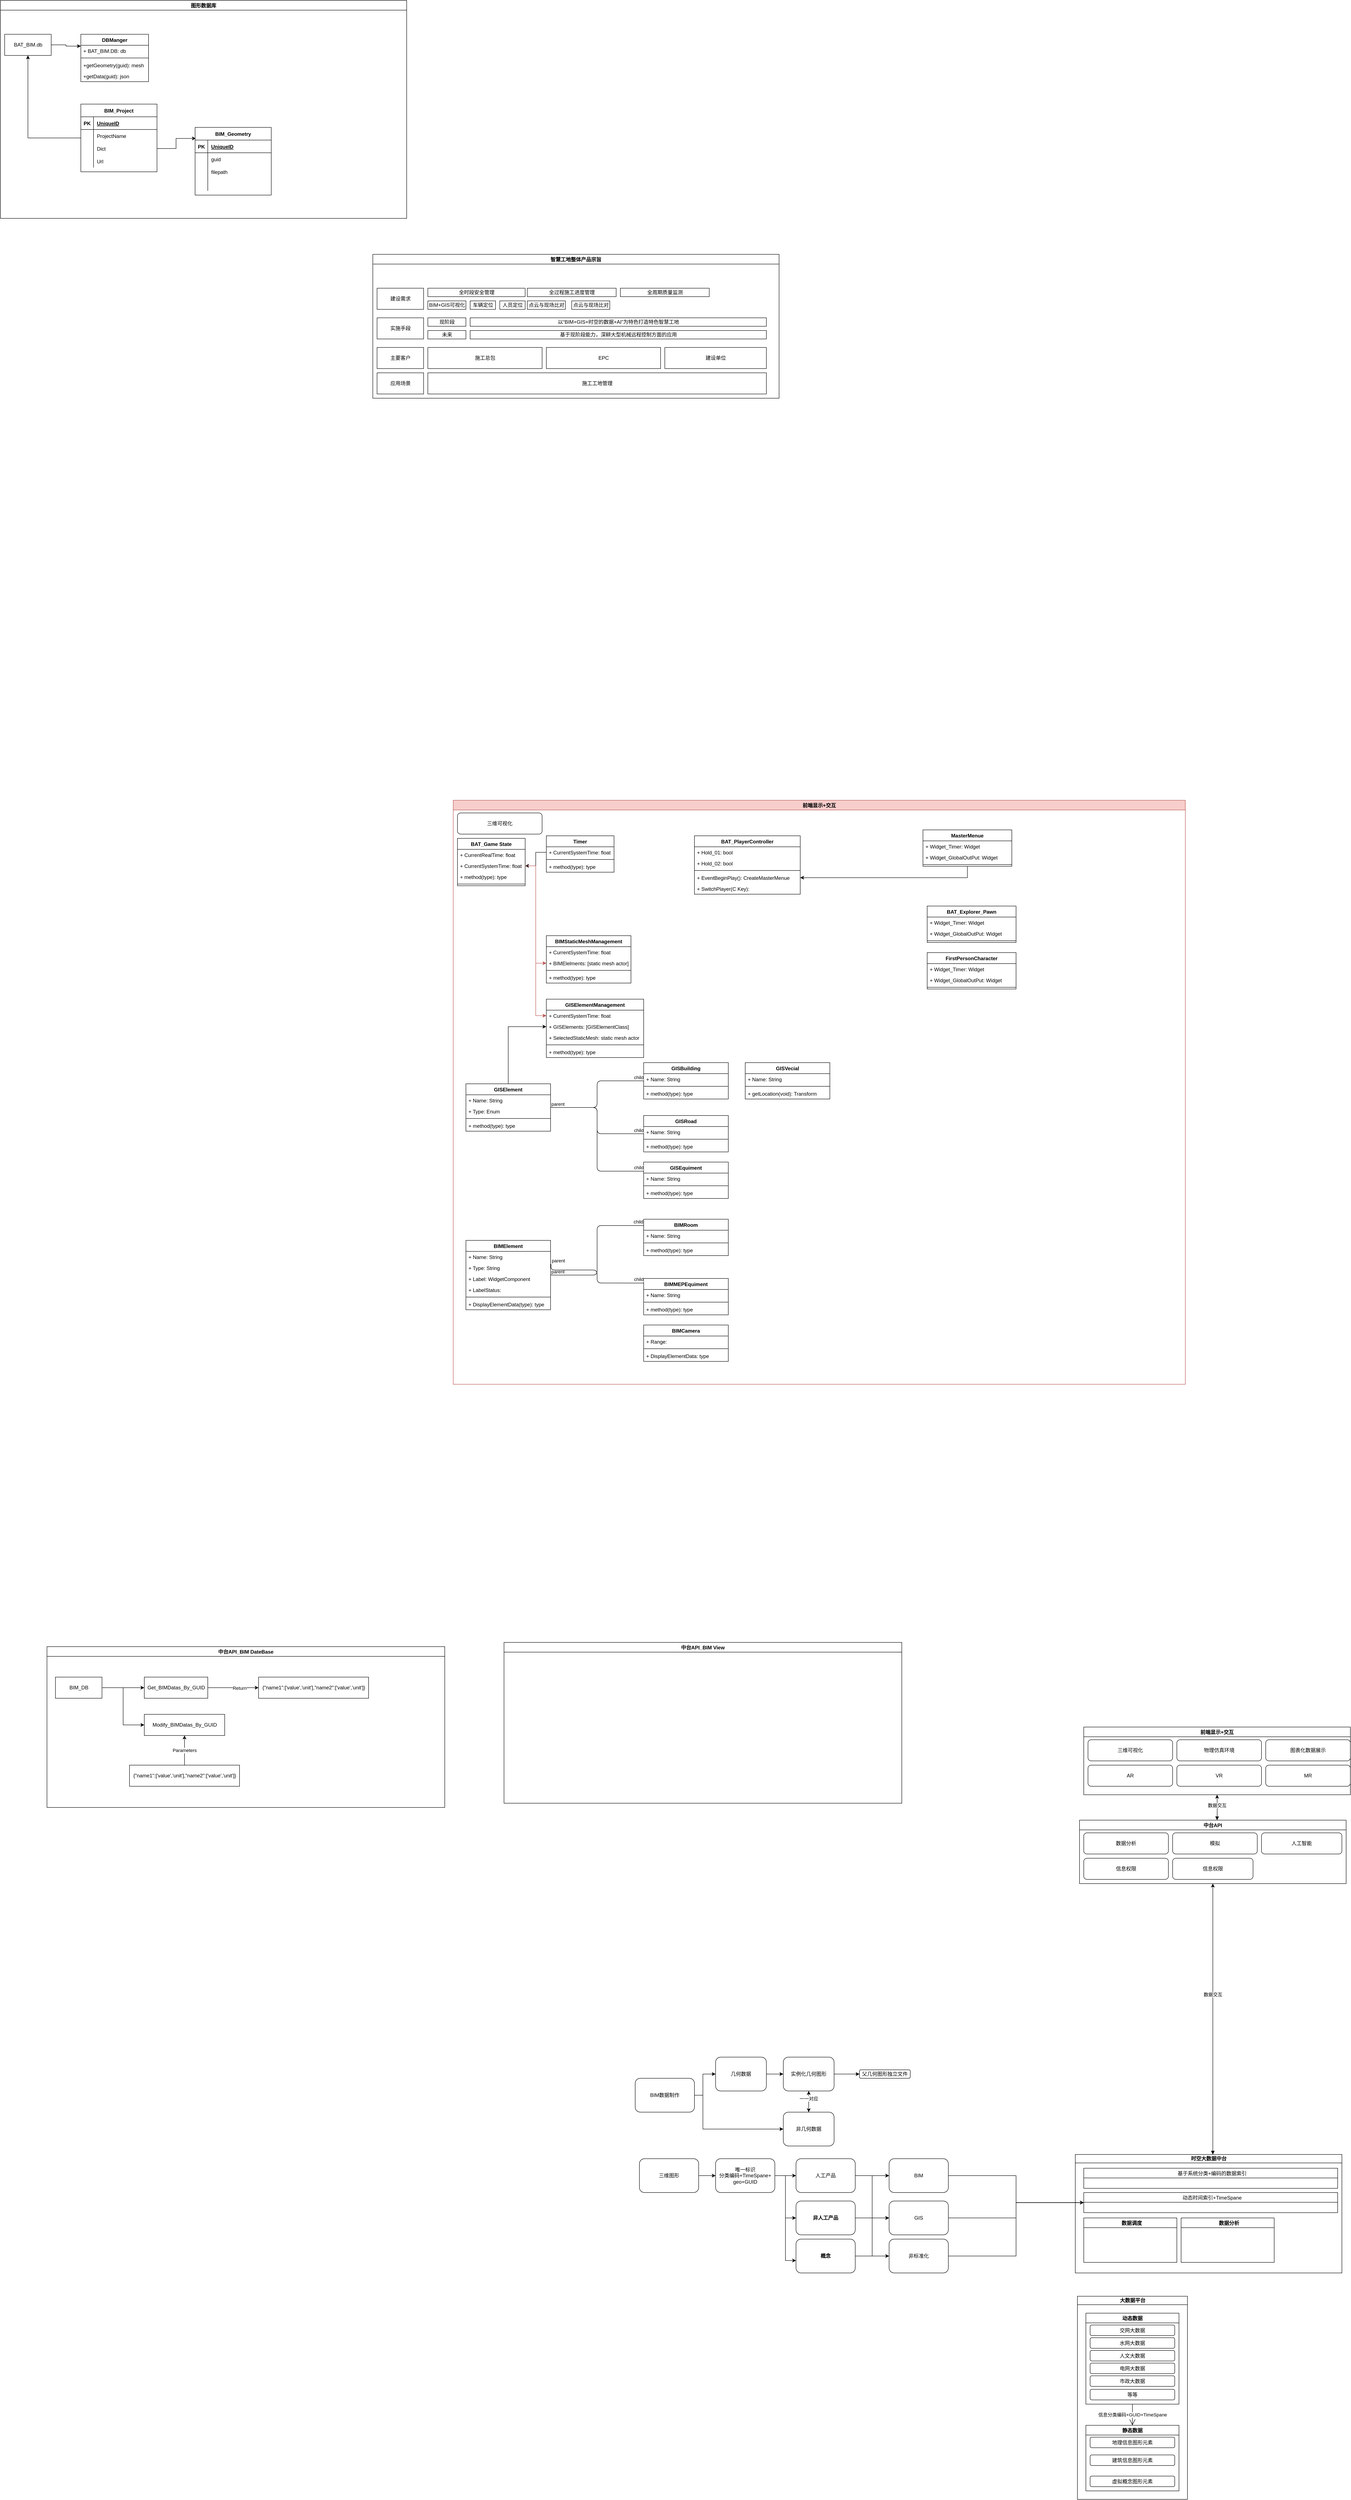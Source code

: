 <mxfile version="13.10.4" type="github">
  <diagram name="Page-1" id="9f46799a-70d6-7492-0946-bef42562c5a5">
    <mxGraphModel dx="3346" dy="4798" grid="1" gridSize="10" guides="1" tooltips="1" connect="1" arrows="1" fold="1" page="1" pageScale="1" pageWidth="1100" pageHeight="850" background="#ffffff" math="0" shadow="0">
      <root>
        <mxCell id="0" />
        <mxCell id="1" parent="0" />
        <mxCell id="bS8lpIofFMbCS8YV53wC-8" style="edgeStyle=orthogonalEdgeStyle;rounded=0;orthogonalLoop=1;jettySize=auto;html=1;entryX=0;entryY=0.5;entryDx=0;entryDy=0;" parent="1" source="bS8lpIofFMbCS8YV53wC-5" target="bS8lpIofFMbCS8YV53wC-9" edge="1">
          <mxGeometry relative="1" as="geometry">
            <mxPoint x="-510" y="760" as="targetPoint" />
            <Array as="points">
              <mxPoint x="-530" y="800" />
              <mxPoint x="-530" y="750" />
            </Array>
          </mxGeometry>
        </mxCell>
        <mxCell id="bS8lpIofFMbCS8YV53wC-11" style="edgeStyle=orthogonalEdgeStyle;rounded=0;orthogonalLoop=1;jettySize=auto;html=1;" parent="1" source="bS8lpIofFMbCS8YV53wC-5" target="bS8lpIofFMbCS8YV53wC-10" edge="1">
          <mxGeometry relative="1" as="geometry">
            <Array as="points">
              <mxPoint x="-530" y="800" />
              <mxPoint x="-530" y="880" />
            </Array>
          </mxGeometry>
        </mxCell>
        <mxCell id="bS8lpIofFMbCS8YV53wC-5" value="BIM数据制作" style="shape=ext;rounded=1;html=1;whiteSpace=wrap;" parent="1" vertex="1">
          <mxGeometry x="-690" y="760" width="140" height="80" as="geometry" />
        </mxCell>
        <mxCell id="bS8lpIofFMbCS8YV53wC-13" style="edgeStyle=orthogonalEdgeStyle;rounded=0;orthogonalLoop=1;jettySize=auto;html=1;exitX=1;exitY=0.5;exitDx=0;exitDy=0;" parent="1" source="bS8lpIofFMbCS8YV53wC-9" target="bS8lpIofFMbCS8YV53wC-12" edge="1">
          <mxGeometry relative="1" as="geometry" />
        </mxCell>
        <mxCell id="bS8lpIofFMbCS8YV53wC-9" value="几何数据" style="shape=ext;rounded=1;html=1;whiteSpace=wrap;" parent="1" vertex="1">
          <mxGeometry x="-500" y="710" width="120" height="80" as="geometry" />
        </mxCell>
        <mxCell id="bS8lpIofFMbCS8YV53wC-16" style="edgeStyle=orthogonalEdgeStyle;rounded=0;orthogonalLoop=1;jettySize=auto;html=1;entryX=0.5;entryY=1;entryDx=0;entryDy=0;" parent="1" source="bS8lpIofFMbCS8YV53wC-10" target="bS8lpIofFMbCS8YV53wC-12" edge="1">
          <mxGeometry relative="1" as="geometry" />
        </mxCell>
        <mxCell id="bS8lpIofFMbCS8YV53wC-10" value="非几何数据" style="shape=ext;rounded=1;html=1;whiteSpace=wrap;" parent="1" vertex="1">
          <mxGeometry x="-340" y="840" width="120" height="80" as="geometry" />
        </mxCell>
        <mxCell id="bS8lpIofFMbCS8YV53wC-15" style="edgeStyle=orthogonalEdgeStyle;rounded=0;orthogonalLoop=1;jettySize=auto;html=1;" parent="1" source="bS8lpIofFMbCS8YV53wC-12" target="bS8lpIofFMbCS8YV53wC-10" edge="1">
          <mxGeometry relative="1" as="geometry" />
        </mxCell>
        <mxCell id="bS8lpIofFMbCS8YV53wC-17" value="一一对应" style="edgeLabel;html=1;align=center;verticalAlign=middle;resizable=0;points=[];" parent="bS8lpIofFMbCS8YV53wC-15" vertex="1" connectable="0">
          <mxGeometry x="-0.274" relative="1" as="geometry">
            <mxPoint as="offset" />
          </mxGeometry>
        </mxCell>
        <mxCell id="bS8lpIofFMbCS8YV53wC-20" style="edgeStyle=orthogonalEdgeStyle;rounded=0;orthogonalLoop=1;jettySize=auto;html=1;entryX=0;entryY=0.5;entryDx=0;entryDy=0;" parent="1" source="bS8lpIofFMbCS8YV53wC-12" target="bS8lpIofFMbCS8YV53wC-21" edge="1">
          <mxGeometry relative="1" as="geometry">
            <mxPoint x="-170" y="710" as="targetPoint" />
          </mxGeometry>
        </mxCell>
        <mxCell id="bS8lpIofFMbCS8YV53wC-12" value="实例化几何图形" style="shape=ext;rounded=1;html=1;whiteSpace=wrap;" parent="1" vertex="1">
          <mxGeometry x="-340" y="710" width="120" height="80" as="geometry" />
        </mxCell>
        <mxCell id="bS8lpIofFMbCS8YV53wC-21" value="父几何图形独立文件" style="shape=ext;rounded=1;html=1;whiteSpace=wrap;" parent="1" vertex="1">
          <mxGeometry x="-160" y="740" width="120" height="20" as="geometry" />
        </mxCell>
        <mxCell id="m-ctssJ2quEOxKzwu2zu-47" style="edgeStyle=orthogonalEdgeStyle;rounded=0;orthogonalLoop=1;jettySize=auto;html=1;entryX=0.5;entryY=1;entryDx=0;entryDy=0;startArrow=block;startFill=1;" parent="1" source="m-ctssJ2quEOxKzwu2zu-3" target="m-ctssJ2quEOxKzwu2zu-46" edge="1">
          <mxGeometry relative="1" as="geometry">
            <Array as="points">
              <mxPoint x="675" y="360" />
              <mxPoint x="675" y="360" />
            </Array>
          </mxGeometry>
        </mxCell>
        <mxCell id="m-ctssJ2quEOxKzwu2zu-48" value="数据交互" style="edgeLabel;html=1;align=center;verticalAlign=middle;resizable=0;points=[];" parent="m-ctssJ2quEOxKzwu2zu-47" vertex="1" connectable="0">
          <mxGeometry x="0.183" relative="1" as="geometry">
            <mxPoint as="offset" />
          </mxGeometry>
        </mxCell>
        <mxCell id="m-ctssJ2quEOxKzwu2zu-3" value="时空大数据中台" style="swimlane;html=1;startSize=20;horizontal=1;childLayout=treeLayout;horizontalTree=0;resizable=1;containerType=tree;" parent="1" vertex="1">
          <mxGeometry x="350" y="940" width="630" height="280" as="geometry">
            <mxRectangle x="360" y="340" width="140" height="20" as="alternateBounds" />
          </mxGeometry>
        </mxCell>
        <mxCell id="m-ctssJ2quEOxKzwu2zu-10" value="  数据调度" style="swimlane;fillColor=none;" parent="m-ctssJ2quEOxKzwu2zu-3" vertex="1">
          <mxGeometry x="20" y="150" width="220" height="105" as="geometry" />
        </mxCell>
        <mxCell id="bQSHPGJ8XmVZuHW0s5Cg-35" value="  数据分析" style="swimlane;fillColor=none;" parent="m-ctssJ2quEOxKzwu2zu-3" vertex="1">
          <mxGeometry x="250" y="150" width="220" height="105" as="geometry" />
        </mxCell>
        <mxCell id="bQSHPGJ8XmVZuHW0s5Cg-36" value="  基于系统分类+编码的数据索引" style="swimlane;fillColor=none;fontStyle=0" parent="m-ctssJ2quEOxKzwu2zu-3" vertex="1">
          <mxGeometry x="20" y="32.5" width="600" height="47.5" as="geometry" />
        </mxCell>
        <mxCell id="bQSHPGJ8XmVZuHW0s5Cg-37" value="  动态时间索引+TimeSpane" style="swimlane;fillColor=none;fontStyle=0" parent="m-ctssJ2quEOxKzwu2zu-3" vertex="1">
          <mxGeometry x="20" y="90" width="600" height="47.5" as="geometry" />
        </mxCell>
        <mxCell id="m-ctssJ2quEOxKzwu2zu-46" value="中台API" style="swimlane;fillColor=none;" parent="1" vertex="1">
          <mxGeometry x="360" y="150" width="630" height="150" as="geometry" />
        </mxCell>
        <mxCell id="bS8lpIofFMbCS8YV53wC-4" value="数据分析" style="shape=ext;rounded=1;html=1;whiteSpace=wrap;" parent="m-ctssJ2quEOxKzwu2zu-46" vertex="1">
          <mxGeometry x="10" y="30" width="200" height="50" as="geometry" />
        </mxCell>
        <mxCell id="m-ctssJ2quEOxKzwu2zu-50" value="模拟" style="shape=ext;rounded=1;html=1;whiteSpace=wrap;" parent="m-ctssJ2quEOxKzwu2zu-46" vertex="1">
          <mxGeometry x="220" y="30" width="200" height="50" as="geometry" />
        </mxCell>
        <mxCell id="m-ctssJ2quEOxKzwu2zu-51" value="人工智能" style="shape=ext;rounded=1;html=1;whiteSpace=wrap;" parent="m-ctssJ2quEOxKzwu2zu-46" vertex="1">
          <mxGeometry x="430" y="30" width="190" height="50" as="geometry" />
        </mxCell>
        <mxCell id="m-ctssJ2quEOxKzwu2zu-52" value="信息权限" style="shape=ext;rounded=1;html=1;whiteSpace=wrap;" parent="m-ctssJ2quEOxKzwu2zu-46" vertex="1">
          <mxGeometry x="10" y="90" width="200" height="50" as="geometry" />
        </mxCell>
        <mxCell id="m-ctssJ2quEOxKzwu2zu-53" value="信息权限" style="shape=ext;rounded=1;html=1;whiteSpace=wrap;" parent="m-ctssJ2quEOxKzwu2zu-46" vertex="1">
          <mxGeometry x="220" y="90" width="190" height="50" as="geometry" />
        </mxCell>
        <mxCell id="m-ctssJ2quEOxKzwu2zu-60" value="前端显示+交互" style="swimlane;fillColor=#f8cecc;strokeColor=#b85450;" parent="1" vertex="1">
          <mxGeometry x="-1120" y="-2260" width="1730" height="1380" as="geometry" />
        </mxCell>
        <mxCell id="m-ctssJ2quEOxKzwu2zu-61" value="三维可视化" style="shape=ext;rounded=1;html=1;whiteSpace=wrap;" parent="m-ctssJ2quEOxKzwu2zu-60" vertex="1">
          <mxGeometry x="10" y="30" width="200" height="50" as="geometry" />
        </mxCell>
        <mxCell id="Zd3WpHDS-rCR1Q-dJC60-32" value="BAT_Game State" style="swimlane;fontStyle=1;align=center;verticalAlign=top;childLayout=stackLayout;horizontal=1;startSize=26;horizontalStack=0;resizeParent=1;resizeParentMax=0;resizeLast=0;collapsible=1;marginBottom=0;" parent="m-ctssJ2quEOxKzwu2zu-60" vertex="1">
          <mxGeometry x="10" y="90" width="160" height="112" as="geometry" />
        </mxCell>
        <mxCell id="Zd3WpHDS-rCR1Q-dJC60-36" value="+ CurrentRealTime: float" style="text;strokeColor=none;fillColor=none;align=left;verticalAlign=top;spacingLeft=4;spacingRight=4;overflow=hidden;rotatable=0;points=[[0,0.5],[1,0.5]];portConstraint=eastwest;" parent="Zd3WpHDS-rCR1Q-dJC60-32" vertex="1">
          <mxGeometry y="26" width="160" height="26" as="geometry" />
        </mxCell>
        <mxCell id="Zd3WpHDS-rCR1Q-dJC60-33" value="+ CurrentSystemTime: float" style="text;strokeColor=none;fillColor=none;align=left;verticalAlign=top;spacingLeft=4;spacingRight=4;overflow=hidden;rotatable=0;points=[[0,0.5],[1,0.5]];portConstraint=eastwest;" parent="Zd3WpHDS-rCR1Q-dJC60-32" vertex="1">
          <mxGeometry y="52" width="160" height="26" as="geometry" />
        </mxCell>
        <mxCell id="Zd3WpHDS-rCR1Q-dJC60-35" value="+ method(type): type" style="text;strokeColor=none;fillColor=none;align=left;verticalAlign=top;spacingLeft=4;spacingRight=4;overflow=hidden;rotatable=0;points=[[0,0.5],[1,0.5]];portConstraint=eastwest;" parent="Zd3WpHDS-rCR1Q-dJC60-32" vertex="1">
          <mxGeometry y="78" width="160" height="26" as="geometry" />
        </mxCell>
        <mxCell id="Zd3WpHDS-rCR1Q-dJC60-34" value="" style="line;strokeWidth=1;fillColor=none;align=left;verticalAlign=middle;spacingTop=-1;spacingLeft=3;spacingRight=3;rotatable=0;labelPosition=right;points=[];portConstraint=eastwest;" parent="Zd3WpHDS-rCR1Q-dJC60-32" vertex="1">
          <mxGeometry y="104" width="160" height="8" as="geometry" />
        </mxCell>
        <mxCell id="Zd3WpHDS-rCR1Q-dJC60-37" value="Timer" style="swimlane;fontStyle=1;align=center;verticalAlign=top;childLayout=stackLayout;horizontal=1;startSize=26;horizontalStack=0;resizeParent=1;resizeParentMax=0;resizeLast=0;collapsible=1;marginBottom=0;" parent="m-ctssJ2quEOxKzwu2zu-60" vertex="1">
          <mxGeometry x="220" y="84" width="160" height="86" as="geometry" />
        </mxCell>
        <mxCell id="Zd3WpHDS-rCR1Q-dJC60-38" value="+ CurrentSystemTime: float" style="text;strokeColor=none;fillColor=none;align=left;verticalAlign=top;spacingLeft=4;spacingRight=4;overflow=hidden;rotatable=0;points=[[0,0.5],[1,0.5]];portConstraint=eastwest;" parent="Zd3WpHDS-rCR1Q-dJC60-37" vertex="1">
          <mxGeometry y="26" width="160" height="26" as="geometry" />
        </mxCell>
        <mxCell id="Zd3WpHDS-rCR1Q-dJC60-39" value="" style="line;strokeWidth=1;fillColor=none;align=left;verticalAlign=middle;spacingTop=-1;spacingLeft=3;spacingRight=3;rotatable=0;labelPosition=right;points=[];portConstraint=eastwest;" parent="Zd3WpHDS-rCR1Q-dJC60-37" vertex="1">
          <mxGeometry y="52" width="160" height="8" as="geometry" />
        </mxCell>
        <mxCell id="Zd3WpHDS-rCR1Q-dJC60-40" value="+ method(type): type" style="text;strokeColor=none;fillColor=none;align=left;verticalAlign=top;spacingLeft=4;spacingRight=4;overflow=hidden;rotatable=0;points=[[0,0.5],[1,0.5]];portConstraint=eastwest;" parent="Zd3WpHDS-rCR1Q-dJC60-37" vertex="1">
          <mxGeometry y="60" width="160" height="26" as="geometry" />
        </mxCell>
        <mxCell id="Zd3WpHDS-rCR1Q-dJC60-41" style="edgeStyle=orthogonalEdgeStyle;rounded=0;orthogonalLoop=1;jettySize=auto;html=1;" parent="m-ctssJ2quEOxKzwu2zu-60" source="Zd3WpHDS-rCR1Q-dJC60-38" target="Zd3WpHDS-rCR1Q-dJC60-33" edge="1">
          <mxGeometry relative="1" as="geometry" />
        </mxCell>
        <mxCell id="Zd3WpHDS-rCR1Q-dJC60-42" value="BIMStaticMeshManagement" style="swimlane;fontStyle=1;align=center;verticalAlign=top;childLayout=stackLayout;horizontal=1;startSize=26;horizontalStack=0;resizeParent=1;resizeParentMax=0;resizeLast=0;collapsible=1;marginBottom=0;" parent="m-ctssJ2quEOxKzwu2zu-60" vertex="1">
          <mxGeometry x="220" y="320" width="200" height="112" as="geometry" />
        </mxCell>
        <mxCell id="Zd3WpHDS-rCR1Q-dJC60-52" value="+ CurrentSystemTime: float" style="text;strokeColor=none;fillColor=none;align=left;verticalAlign=top;spacingLeft=4;spacingRight=4;overflow=hidden;rotatable=0;points=[[0,0.5],[1,0.5]];portConstraint=eastwest;" parent="Zd3WpHDS-rCR1Q-dJC60-42" vertex="1">
          <mxGeometry y="26" width="200" height="26" as="geometry" />
        </mxCell>
        <mxCell id="Zd3WpHDS-rCR1Q-dJC60-43" value="+ BIMElelments: [static mesh actor]" style="text;strokeColor=none;fillColor=none;align=left;verticalAlign=top;spacingLeft=4;spacingRight=4;overflow=hidden;rotatable=0;points=[[0,0.5],[1,0.5]];portConstraint=eastwest;" parent="Zd3WpHDS-rCR1Q-dJC60-42" vertex="1">
          <mxGeometry y="52" width="200" height="26" as="geometry" />
        </mxCell>
        <mxCell id="Zd3WpHDS-rCR1Q-dJC60-44" value="" style="line;strokeWidth=1;fillColor=none;align=left;verticalAlign=middle;spacingTop=-1;spacingLeft=3;spacingRight=3;rotatable=0;labelPosition=right;points=[];portConstraint=eastwest;" parent="Zd3WpHDS-rCR1Q-dJC60-42" vertex="1">
          <mxGeometry y="78" width="200" height="8" as="geometry" />
        </mxCell>
        <mxCell id="Zd3WpHDS-rCR1Q-dJC60-45" value="+ method(type): type" style="text;strokeColor=none;fillColor=none;align=left;verticalAlign=top;spacingLeft=4;spacingRight=4;overflow=hidden;rotatable=0;points=[[0,0.5],[1,0.5]];portConstraint=eastwest;" parent="Zd3WpHDS-rCR1Q-dJC60-42" vertex="1">
          <mxGeometry y="86" width="200" height="26" as="geometry" />
        </mxCell>
        <mxCell id="Zd3WpHDS-rCR1Q-dJC60-46" style="edgeStyle=orthogonalEdgeStyle;rounded=0;orthogonalLoop=1;jettySize=auto;html=1;fillColor=#f8cecc;strokeColor=#b85450;" parent="m-ctssJ2quEOxKzwu2zu-60" source="Zd3WpHDS-rCR1Q-dJC60-33" target="Zd3WpHDS-rCR1Q-dJC60-43" edge="1">
          <mxGeometry relative="1" as="geometry" />
        </mxCell>
        <mxCell id="Zd3WpHDS-rCR1Q-dJC60-47" value="GISElementManagement" style="swimlane;fontStyle=1;align=center;verticalAlign=top;childLayout=stackLayout;horizontal=1;startSize=26;horizontalStack=0;resizeParent=1;resizeParentMax=0;resizeLast=0;collapsible=1;marginBottom=0;" parent="m-ctssJ2quEOxKzwu2zu-60" vertex="1">
          <mxGeometry x="220" y="470" width="230" height="138" as="geometry" />
        </mxCell>
        <mxCell id="Zd3WpHDS-rCR1Q-dJC60-48" value="+ CurrentSystemTime: float" style="text;strokeColor=none;fillColor=none;align=left;verticalAlign=top;spacingLeft=4;spacingRight=4;overflow=hidden;rotatable=0;points=[[0,0.5],[1,0.5]];portConstraint=eastwest;" parent="Zd3WpHDS-rCR1Q-dJC60-47" vertex="1">
          <mxGeometry y="26" width="230" height="26" as="geometry" />
        </mxCell>
        <mxCell id="Zd3WpHDS-rCR1Q-dJC60-53" value="+ GISElements: [GISElementClass]" style="text;strokeColor=none;fillColor=none;align=left;verticalAlign=top;spacingLeft=4;spacingRight=4;overflow=hidden;rotatable=0;points=[[0,0.5],[1,0.5]];portConstraint=eastwest;" parent="Zd3WpHDS-rCR1Q-dJC60-47" vertex="1">
          <mxGeometry y="52" width="230" height="26" as="geometry" />
        </mxCell>
        <mxCell id="Zd3WpHDS-rCR1Q-dJC60-94" value="+ SelectedStaticMesh: static mesh actor" style="text;strokeColor=none;fillColor=none;align=left;verticalAlign=top;spacingLeft=4;spacingRight=4;overflow=hidden;rotatable=0;points=[[0,0.5],[1,0.5]];portConstraint=eastwest;" parent="Zd3WpHDS-rCR1Q-dJC60-47" vertex="1">
          <mxGeometry y="78" width="230" height="26" as="geometry" />
        </mxCell>
        <mxCell id="Zd3WpHDS-rCR1Q-dJC60-49" value="" style="line;strokeWidth=1;fillColor=none;align=left;verticalAlign=middle;spacingTop=-1;spacingLeft=3;spacingRight=3;rotatable=0;labelPosition=right;points=[];portConstraint=eastwest;" parent="Zd3WpHDS-rCR1Q-dJC60-47" vertex="1">
          <mxGeometry y="104" width="230" height="8" as="geometry" />
        </mxCell>
        <mxCell id="Zd3WpHDS-rCR1Q-dJC60-50" value="+ method(type): type" style="text;strokeColor=none;fillColor=none;align=left;verticalAlign=top;spacingLeft=4;spacingRight=4;overflow=hidden;rotatable=0;points=[[0,0.5],[1,0.5]];portConstraint=eastwest;" parent="Zd3WpHDS-rCR1Q-dJC60-47" vertex="1">
          <mxGeometry y="112" width="230" height="26" as="geometry" />
        </mxCell>
        <mxCell id="Zd3WpHDS-rCR1Q-dJC60-51" style="edgeStyle=orthogonalEdgeStyle;rounded=0;orthogonalLoop=1;jettySize=auto;html=1;entryX=0;entryY=0.5;entryDx=0;entryDy=0;fillColor=#f8cecc;strokeColor=#b85450;" parent="m-ctssJ2quEOxKzwu2zu-60" source="Zd3WpHDS-rCR1Q-dJC60-33" target="Zd3WpHDS-rCR1Q-dJC60-48" edge="1">
          <mxGeometry relative="1" as="geometry" />
        </mxCell>
        <mxCell id="Zd3WpHDS-rCR1Q-dJC60-78" style="edgeStyle=orthogonalEdgeStyle;rounded=0;orthogonalLoop=1;jettySize=auto;html=1;" parent="m-ctssJ2quEOxKzwu2zu-60" source="Zd3WpHDS-rCR1Q-dJC60-54" target="Zd3WpHDS-rCR1Q-dJC60-53" edge="1">
          <mxGeometry relative="1" as="geometry" />
        </mxCell>
        <mxCell id="Zd3WpHDS-rCR1Q-dJC60-54" value="GISElement" style="swimlane;fontStyle=1;align=center;verticalAlign=top;childLayout=stackLayout;horizontal=1;startSize=26;horizontalStack=0;resizeParent=1;resizeParentMax=0;resizeLast=0;collapsible=1;marginBottom=0;swimlaneFillColor=#ffffff;" parent="m-ctssJ2quEOxKzwu2zu-60" vertex="1">
          <mxGeometry x="30" y="670" width="200" height="112" as="geometry" />
        </mxCell>
        <mxCell id="d3mLGaWf6AF9hgOQs2JB-5" value="+ Name: String" style="text;strokeColor=none;fillColor=none;align=left;verticalAlign=top;spacingLeft=4;spacingRight=4;overflow=hidden;rotatable=0;points=[[0,0.5],[1,0.5]];portConstraint=eastwest;" parent="Zd3WpHDS-rCR1Q-dJC60-54" vertex="1">
          <mxGeometry y="26" width="200" height="26" as="geometry" />
        </mxCell>
        <mxCell id="Zd3WpHDS-rCR1Q-dJC60-55" value="+ Type: Enum" style="text;strokeColor=none;fillColor=none;align=left;verticalAlign=top;spacingLeft=4;spacingRight=4;overflow=hidden;rotatable=0;points=[[0,0.5],[1,0.5]];portConstraint=eastwest;" parent="Zd3WpHDS-rCR1Q-dJC60-54" vertex="1">
          <mxGeometry y="52" width="200" height="26" as="geometry" />
        </mxCell>
        <mxCell id="Zd3WpHDS-rCR1Q-dJC60-57" value="" style="line;strokeWidth=1;fillColor=none;align=left;verticalAlign=middle;spacingTop=-1;spacingLeft=3;spacingRight=3;rotatable=0;labelPosition=right;points=[];portConstraint=eastwest;" parent="Zd3WpHDS-rCR1Q-dJC60-54" vertex="1">
          <mxGeometry y="78" width="200" height="8" as="geometry" />
        </mxCell>
        <mxCell id="Zd3WpHDS-rCR1Q-dJC60-58" value="+ method(type): type" style="text;strokeColor=none;fillColor=none;align=left;verticalAlign=top;spacingLeft=4;spacingRight=4;overflow=hidden;rotatable=0;points=[[0,0.5],[1,0.5]];portConstraint=eastwest;" parent="Zd3WpHDS-rCR1Q-dJC60-54" vertex="1">
          <mxGeometry y="86" width="200" height="26" as="geometry" />
        </mxCell>
        <mxCell id="Zd3WpHDS-rCR1Q-dJC60-59" value="GISBuilding" style="swimlane;fontStyle=1;align=center;verticalAlign=top;childLayout=stackLayout;horizontal=1;startSize=26;horizontalStack=0;resizeParent=1;resizeParentMax=0;resizeLast=0;collapsible=1;marginBottom=0;" parent="m-ctssJ2quEOxKzwu2zu-60" vertex="1">
          <mxGeometry x="450" y="620" width="200" height="86" as="geometry" />
        </mxCell>
        <mxCell id="Zd3WpHDS-rCR1Q-dJC60-60" value="+ Name: String" style="text;strokeColor=none;fillColor=none;align=left;verticalAlign=top;spacingLeft=4;spacingRight=4;overflow=hidden;rotatable=0;points=[[0,0.5],[1,0.5]];portConstraint=eastwest;" parent="Zd3WpHDS-rCR1Q-dJC60-59" vertex="1">
          <mxGeometry y="26" width="200" height="26" as="geometry" />
        </mxCell>
        <mxCell id="Zd3WpHDS-rCR1Q-dJC60-62" value="" style="line;strokeWidth=1;fillColor=none;align=left;verticalAlign=middle;spacingTop=-1;spacingLeft=3;spacingRight=3;rotatable=0;labelPosition=right;points=[];portConstraint=eastwest;" parent="Zd3WpHDS-rCR1Q-dJC60-59" vertex="1">
          <mxGeometry y="52" width="200" height="8" as="geometry" />
        </mxCell>
        <mxCell id="Zd3WpHDS-rCR1Q-dJC60-63" value="+ method(type): type" style="text;strokeColor=none;fillColor=none;align=left;verticalAlign=top;spacingLeft=4;spacingRight=4;overflow=hidden;rotatable=0;points=[[0,0.5],[1,0.5]];portConstraint=eastwest;" parent="Zd3WpHDS-rCR1Q-dJC60-59" vertex="1">
          <mxGeometry y="60" width="200" height="26" as="geometry" />
        </mxCell>
        <mxCell id="Zd3WpHDS-rCR1Q-dJC60-65" value="" style="endArrow=none;html=1;edgeStyle=orthogonalEdgeStyle;" parent="m-ctssJ2quEOxKzwu2zu-60" source="Zd3WpHDS-rCR1Q-dJC60-54" target="Zd3WpHDS-rCR1Q-dJC60-59" edge="1">
          <mxGeometry relative="1" as="geometry">
            <mxPoint x="270" y="770" as="sourcePoint" />
            <mxPoint x="430" y="770" as="targetPoint" />
          </mxGeometry>
        </mxCell>
        <mxCell id="Zd3WpHDS-rCR1Q-dJC60-66" value="parent" style="edgeLabel;resizable=0;html=1;align=left;verticalAlign=bottom;" parent="Zd3WpHDS-rCR1Q-dJC60-65" connectable="0" vertex="1">
          <mxGeometry x="-1" relative="1" as="geometry" />
        </mxCell>
        <mxCell id="Zd3WpHDS-rCR1Q-dJC60-67" value="child" style="edgeLabel;resizable=0;html=1;align=right;verticalAlign=bottom;" parent="Zd3WpHDS-rCR1Q-dJC60-65" connectable="0" vertex="1">
          <mxGeometry x="1" relative="1" as="geometry" />
        </mxCell>
        <mxCell id="Zd3WpHDS-rCR1Q-dJC60-68" value="GISRoad" style="swimlane;fontStyle=1;align=center;verticalAlign=top;childLayout=stackLayout;horizontal=1;startSize=26;horizontalStack=0;resizeParent=1;resizeParentMax=0;resizeLast=0;collapsible=1;marginBottom=0;" parent="m-ctssJ2quEOxKzwu2zu-60" vertex="1">
          <mxGeometry x="450" y="745" width="200" height="86" as="geometry" />
        </mxCell>
        <mxCell id="Zd3WpHDS-rCR1Q-dJC60-69" value="+ Name: String" style="text;strokeColor=none;fillColor=none;align=left;verticalAlign=top;spacingLeft=4;spacingRight=4;overflow=hidden;rotatable=0;points=[[0,0.5],[1,0.5]];portConstraint=eastwest;" parent="Zd3WpHDS-rCR1Q-dJC60-68" vertex="1">
          <mxGeometry y="26" width="200" height="26" as="geometry" />
        </mxCell>
        <mxCell id="Zd3WpHDS-rCR1Q-dJC60-70" value="" style="line;strokeWidth=1;fillColor=none;align=left;verticalAlign=middle;spacingTop=-1;spacingLeft=3;spacingRight=3;rotatable=0;labelPosition=right;points=[];portConstraint=eastwest;" parent="Zd3WpHDS-rCR1Q-dJC60-68" vertex="1">
          <mxGeometry y="52" width="200" height="8" as="geometry" />
        </mxCell>
        <mxCell id="Zd3WpHDS-rCR1Q-dJC60-71" value="+ method(type): type" style="text;strokeColor=none;fillColor=none;align=left;verticalAlign=top;spacingLeft=4;spacingRight=4;overflow=hidden;rotatable=0;points=[[0,0.5],[1,0.5]];portConstraint=eastwest;" parent="Zd3WpHDS-rCR1Q-dJC60-68" vertex="1">
          <mxGeometry y="60" width="200" height="26" as="geometry" />
        </mxCell>
        <mxCell id="Zd3WpHDS-rCR1Q-dJC60-72" value="" style="endArrow=none;html=1;edgeStyle=orthogonalEdgeStyle;" parent="m-ctssJ2quEOxKzwu2zu-60" source="Zd3WpHDS-rCR1Q-dJC60-54" target="Zd3WpHDS-rCR1Q-dJC60-68" edge="1">
          <mxGeometry relative="1" as="geometry">
            <mxPoint x="240" y="736.0" as="sourcePoint" />
            <mxPoint x="430" y="648" as="targetPoint" />
          </mxGeometry>
        </mxCell>
        <mxCell id="Zd3WpHDS-rCR1Q-dJC60-73" value="parent" style="edgeLabel;resizable=0;html=1;align=left;verticalAlign=bottom;" parent="Zd3WpHDS-rCR1Q-dJC60-72" connectable="0" vertex="1">
          <mxGeometry x="-1" relative="1" as="geometry" />
        </mxCell>
        <mxCell id="Zd3WpHDS-rCR1Q-dJC60-74" value="child" style="edgeLabel;resizable=0;html=1;align=right;verticalAlign=bottom;" parent="Zd3WpHDS-rCR1Q-dJC60-72" connectable="0" vertex="1">
          <mxGeometry x="1" relative="1" as="geometry" />
        </mxCell>
        <mxCell id="Zd3WpHDS-rCR1Q-dJC60-79" value="GISEquiment" style="swimlane;fontStyle=1;align=center;verticalAlign=top;childLayout=stackLayout;horizontal=1;startSize=26;horizontalStack=0;resizeParent=1;resizeParentMax=0;resizeLast=0;collapsible=1;marginBottom=0;" parent="m-ctssJ2quEOxKzwu2zu-60" vertex="1">
          <mxGeometry x="450" y="855" width="200" height="86" as="geometry" />
        </mxCell>
        <mxCell id="Zd3WpHDS-rCR1Q-dJC60-80" value="+ Name: String" style="text;strokeColor=none;fillColor=none;align=left;verticalAlign=top;spacingLeft=4;spacingRight=4;overflow=hidden;rotatable=0;points=[[0,0.5],[1,0.5]];portConstraint=eastwest;" parent="Zd3WpHDS-rCR1Q-dJC60-79" vertex="1">
          <mxGeometry y="26" width="200" height="26" as="geometry" />
        </mxCell>
        <mxCell id="Zd3WpHDS-rCR1Q-dJC60-81" value="" style="line;strokeWidth=1;fillColor=none;align=left;verticalAlign=middle;spacingTop=-1;spacingLeft=3;spacingRight=3;rotatable=0;labelPosition=right;points=[];portConstraint=eastwest;" parent="Zd3WpHDS-rCR1Q-dJC60-79" vertex="1">
          <mxGeometry y="52" width="200" height="8" as="geometry" />
        </mxCell>
        <mxCell id="Zd3WpHDS-rCR1Q-dJC60-82" value="+ method(type): type" style="text;strokeColor=none;fillColor=none;align=left;verticalAlign=top;spacingLeft=4;spacingRight=4;overflow=hidden;rotatable=0;points=[[0,0.5],[1,0.5]];portConstraint=eastwest;" parent="Zd3WpHDS-rCR1Q-dJC60-79" vertex="1">
          <mxGeometry y="60" width="200" height="26" as="geometry" />
        </mxCell>
        <mxCell id="Zd3WpHDS-rCR1Q-dJC60-86" value="" style="endArrow=none;html=1;edgeStyle=orthogonalEdgeStyle;entryX=0;entryY=0.25;entryDx=0;entryDy=0;" parent="m-ctssJ2quEOxKzwu2zu-60" source="Zd3WpHDS-rCR1Q-dJC60-54" target="Zd3WpHDS-rCR1Q-dJC60-79" edge="1">
          <mxGeometry relative="1" as="geometry">
            <mxPoint x="240" y="723" as="sourcePoint" />
            <mxPoint x="430" y="773" as="targetPoint" />
          </mxGeometry>
        </mxCell>
        <mxCell id="Zd3WpHDS-rCR1Q-dJC60-87" value="parent" style="edgeLabel;resizable=0;html=1;align=left;verticalAlign=bottom;" parent="Zd3WpHDS-rCR1Q-dJC60-86" connectable="0" vertex="1">
          <mxGeometry x="-1" relative="1" as="geometry" />
        </mxCell>
        <mxCell id="Zd3WpHDS-rCR1Q-dJC60-88" value="child" style="edgeLabel;resizable=0;html=1;align=right;verticalAlign=bottom;" parent="Zd3WpHDS-rCR1Q-dJC60-86" connectable="0" vertex="1">
          <mxGeometry x="1" relative="1" as="geometry" />
        </mxCell>
        <mxCell id="dZFHi0kuqPIqKKvg3rYf-6" style="edgeStyle=orthogonalEdgeStyle;rounded=0;orthogonalLoop=1;jettySize=auto;html=1;" parent="m-ctssJ2quEOxKzwu2zu-60" source="Zd3WpHDS-rCR1Q-dJC60-89" target="dZFHi0kuqPIqKKvg3rYf-4" edge="1">
          <mxGeometry relative="1" as="geometry" />
        </mxCell>
        <mxCell id="Zd3WpHDS-rCR1Q-dJC60-89" value="MasterMenue" style="swimlane;fontStyle=1;align=center;verticalAlign=top;childLayout=stackLayout;horizontal=1;startSize=26;horizontalStack=0;resizeParent=1;resizeParentMax=0;resizeLast=0;collapsible=1;marginBottom=0;" parent="m-ctssJ2quEOxKzwu2zu-60" vertex="1">
          <mxGeometry x="1110" y="70" width="210" height="86" as="geometry" />
        </mxCell>
        <mxCell id="Zd3WpHDS-rCR1Q-dJC60-90" value="+ Widget_Timer: Widget" style="text;strokeColor=none;fillColor=none;align=left;verticalAlign=top;spacingLeft=4;spacingRight=4;overflow=hidden;rotatable=0;points=[[0,0.5],[1,0.5]];portConstraint=eastwest;" parent="Zd3WpHDS-rCR1Q-dJC60-89" vertex="1">
          <mxGeometry y="26" width="210" height="26" as="geometry" />
        </mxCell>
        <mxCell id="Zd3WpHDS-rCR1Q-dJC60-93" value="+ Widget_GlobalOutPut: Widget" style="text;strokeColor=none;fillColor=none;align=left;verticalAlign=top;spacingLeft=4;spacingRight=4;overflow=hidden;rotatable=0;points=[[0,0.5],[1,0.5]];portConstraint=eastwest;" parent="Zd3WpHDS-rCR1Q-dJC60-89" vertex="1">
          <mxGeometry y="52" width="210" height="26" as="geometry" />
        </mxCell>
        <mxCell id="Zd3WpHDS-rCR1Q-dJC60-91" value="" style="line;strokeWidth=1;fillColor=none;align=left;verticalAlign=middle;spacingTop=-1;spacingLeft=3;spacingRight=3;rotatable=0;labelPosition=right;points=[];portConstraint=eastwest;" parent="Zd3WpHDS-rCR1Q-dJC60-89" vertex="1">
          <mxGeometry y="78" width="210" height="8" as="geometry" />
        </mxCell>
        <mxCell id="d3mLGaWf6AF9hgOQs2JB-1" value="BIMElement" style="swimlane;fontStyle=1;align=center;verticalAlign=top;childLayout=stackLayout;horizontal=1;startSize=26;horizontalStack=0;resizeParent=1;resizeParentMax=0;resizeLast=0;collapsible=1;marginBottom=0;swimlaneFillColor=#ffffff;" parent="m-ctssJ2quEOxKzwu2zu-60" vertex="1">
          <mxGeometry x="30" y="1040" width="200" height="164" as="geometry" />
        </mxCell>
        <mxCell id="d3mLGaWf6AF9hgOQs2JB-2" value="+ Name: String" style="text;strokeColor=none;fillColor=none;align=left;verticalAlign=top;spacingLeft=4;spacingRight=4;overflow=hidden;rotatable=0;points=[[0,0.5],[1,0.5]];portConstraint=eastwest;" parent="d3mLGaWf6AF9hgOQs2JB-1" vertex="1">
          <mxGeometry y="26" width="200" height="26" as="geometry" />
        </mxCell>
        <mxCell id="d3mLGaWf6AF9hgOQs2JB-24" value="+ Type: String" style="text;strokeColor=none;fillColor=none;align=left;verticalAlign=top;spacingLeft=4;spacingRight=4;overflow=hidden;rotatable=0;points=[[0,0.5],[1,0.5]];portConstraint=eastwest;" parent="d3mLGaWf6AF9hgOQs2JB-1" vertex="1">
          <mxGeometry y="52" width="200" height="26" as="geometry" />
        </mxCell>
        <mxCell id="d3mLGaWf6AF9hgOQs2JB-6" value="+ Label: WidgetComponent" style="text;strokeColor=none;fillColor=none;align=left;verticalAlign=top;spacingLeft=4;spacingRight=4;overflow=hidden;rotatable=0;points=[[0,0.5],[1,0.5]];portConstraint=eastwest;" parent="d3mLGaWf6AF9hgOQs2JB-1" vertex="1">
          <mxGeometry y="78" width="200" height="26" as="geometry" />
        </mxCell>
        <mxCell id="d3mLGaWf6AF9hgOQs2JB-25" value="+ LabelStatus: " style="text;strokeColor=none;fillColor=none;align=left;verticalAlign=top;spacingLeft=4;spacingRight=4;overflow=hidden;rotatable=0;points=[[0,0.5],[1,0.5]];portConstraint=eastwest;" parent="d3mLGaWf6AF9hgOQs2JB-1" vertex="1">
          <mxGeometry y="104" width="200" height="26" as="geometry" />
        </mxCell>
        <mxCell id="d3mLGaWf6AF9hgOQs2JB-3" value="" style="line;strokeWidth=1;fillColor=none;align=left;verticalAlign=middle;spacingTop=-1;spacingLeft=3;spacingRight=3;rotatable=0;labelPosition=right;points=[];portConstraint=eastwest;" parent="d3mLGaWf6AF9hgOQs2JB-1" vertex="1">
          <mxGeometry y="130" width="200" height="8" as="geometry" />
        </mxCell>
        <mxCell id="d3mLGaWf6AF9hgOQs2JB-4" value="+ DisplayElementData(type): type" style="text;strokeColor=none;fillColor=none;align=left;verticalAlign=top;spacingLeft=4;spacingRight=4;overflow=hidden;rotatable=0;points=[[0,0.5],[1,0.5]];portConstraint=eastwest;" parent="d3mLGaWf6AF9hgOQs2JB-1" vertex="1">
          <mxGeometry y="138" width="200" height="26" as="geometry" />
        </mxCell>
        <mxCell id="d3mLGaWf6AF9hgOQs2JB-7" value="BIMRoom" style="swimlane;fontStyle=1;align=center;verticalAlign=top;childLayout=stackLayout;horizontal=1;startSize=26;horizontalStack=0;resizeParent=1;resizeParentMax=0;resizeLast=0;collapsible=1;marginBottom=0;" parent="m-ctssJ2quEOxKzwu2zu-60" vertex="1">
          <mxGeometry x="450" y="990" width="200" height="86" as="geometry" />
        </mxCell>
        <mxCell id="d3mLGaWf6AF9hgOQs2JB-8" value="+ Name: String" style="text;strokeColor=none;fillColor=none;align=left;verticalAlign=top;spacingLeft=4;spacingRight=4;overflow=hidden;rotatable=0;points=[[0,0.5],[1,0.5]];portConstraint=eastwest;" parent="d3mLGaWf6AF9hgOQs2JB-7" vertex="1">
          <mxGeometry y="26" width="200" height="26" as="geometry" />
        </mxCell>
        <mxCell id="d3mLGaWf6AF9hgOQs2JB-9" value="" style="line;strokeWidth=1;fillColor=none;align=left;verticalAlign=middle;spacingTop=-1;spacingLeft=3;spacingRight=3;rotatable=0;labelPosition=right;points=[];portConstraint=eastwest;" parent="d3mLGaWf6AF9hgOQs2JB-7" vertex="1">
          <mxGeometry y="52" width="200" height="8" as="geometry" />
        </mxCell>
        <mxCell id="d3mLGaWf6AF9hgOQs2JB-10" value="+ method(type): type" style="text;strokeColor=none;fillColor=none;align=left;verticalAlign=top;spacingLeft=4;spacingRight=4;overflow=hidden;rotatable=0;points=[[0,0.5],[1,0.5]];portConstraint=eastwest;" parent="d3mLGaWf6AF9hgOQs2JB-7" vertex="1">
          <mxGeometry y="60" width="200" height="26" as="geometry" />
        </mxCell>
        <mxCell id="d3mLGaWf6AF9hgOQs2JB-14" value="" style="endArrow=none;html=1;edgeStyle=orthogonalEdgeStyle;entryX=0;entryY=0.174;entryDx=0;entryDy=0;entryPerimeter=0;" parent="m-ctssJ2quEOxKzwu2zu-60" source="d3mLGaWf6AF9hgOQs2JB-1" target="d3mLGaWf6AF9hgOQs2JB-7" edge="1">
          <mxGeometry relative="1" as="geometry">
            <mxPoint x="250" y="1110" as="sourcePoint" />
            <mxPoint x="470" y="1261" as="targetPoint" />
          </mxGeometry>
        </mxCell>
        <mxCell id="d3mLGaWf6AF9hgOQs2JB-15" value="parent" style="edgeLabel;resizable=0;html=1;align=left;verticalAlign=bottom;" parent="d3mLGaWf6AF9hgOQs2JB-14" connectable="0" vertex="1">
          <mxGeometry x="-1" relative="1" as="geometry" />
        </mxCell>
        <mxCell id="d3mLGaWf6AF9hgOQs2JB-16" value="child" style="edgeLabel;resizable=0;html=1;align=right;verticalAlign=bottom;" parent="d3mLGaWf6AF9hgOQs2JB-14" connectable="0" vertex="1">
          <mxGeometry x="1" relative="1" as="geometry" />
        </mxCell>
        <mxCell id="d3mLGaWf6AF9hgOQs2JB-17" value="BIMMEPEquiment" style="swimlane;fontStyle=1;align=center;verticalAlign=top;childLayout=stackLayout;horizontal=1;startSize=26;horizontalStack=0;resizeParent=1;resizeParentMax=0;resizeLast=0;collapsible=1;marginBottom=0;" parent="m-ctssJ2quEOxKzwu2zu-60" vertex="1">
          <mxGeometry x="450" y="1130" width="200" height="86" as="geometry" />
        </mxCell>
        <mxCell id="d3mLGaWf6AF9hgOQs2JB-18" value="+ Name: String" style="text;strokeColor=none;fillColor=none;align=left;verticalAlign=top;spacingLeft=4;spacingRight=4;overflow=hidden;rotatable=0;points=[[0,0.5],[1,0.5]];portConstraint=eastwest;" parent="d3mLGaWf6AF9hgOQs2JB-17" vertex="1">
          <mxGeometry y="26" width="200" height="26" as="geometry" />
        </mxCell>
        <mxCell id="d3mLGaWf6AF9hgOQs2JB-19" value="" style="line;strokeWidth=1;fillColor=none;align=left;verticalAlign=middle;spacingTop=-1;spacingLeft=3;spacingRight=3;rotatable=0;labelPosition=right;points=[];portConstraint=eastwest;" parent="d3mLGaWf6AF9hgOQs2JB-17" vertex="1">
          <mxGeometry y="52" width="200" height="8" as="geometry" />
        </mxCell>
        <mxCell id="d3mLGaWf6AF9hgOQs2JB-20" value="+ method(type): type" style="text;strokeColor=none;fillColor=none;align=left;verticalAlign=top;spacingLeft=4;spacingRight=4;overflow=hidden;rotatable=0;points=[[0,0.5],[1,0.5]];portConstraint=eastwest;" parent="d3mLGaWf6AF9hgOQs2JB-17" vertex="1">
          <mxGeometry y="60" width="200" height="26" as="geometry" />
        </mxCell>
        <mxCell id="d3mLGaWf6AF9hgOQs2JB-21" value="" style="endArrow=none;html=1;edgeStyle=orthogonalEdgeStyle;entryX=0;entryY=0.126;entryDx=0;entryDy=0;entryPerimeter=0;" parent="m-ctssJ2quEOxKzwu2zu-60" target="d3mLGaWf6AF9hgOQs2JB-17" edge="1">
          <mxGeometry relative="1" as="geometry">
            <mxPoint x="231" y="1096" as="sourcePoint" />
            <mxPoint x="460" y="1014.964" as="targetPoint" />
            <Array as="points">
              <mxPoint x="231" y="1110" />
              <mxPoint x="340" y="1110" />
              <mxPoint x="340" y="1141" />
            </Array>
          </mxGeometry>
        </mxCell>
        <mxCell id="d3mLGaWf6AF9hgOQs2JB-22" value="parent" style="edgeLabel;resizable=0;html=1;align=left;verticalAlign=bottom;" parent="d3mLGaWf6AF9hgOQs2JB-21" connectable="0" vertex="1">
          <mxGeometry x="-1" relative="1" as="geometry" />
        </mxCell>
        <mxCell id="d3mLGaWf6AF9hgOQs2JB-23" value="child" style="edgeLabel;resizable=0;html=1;align=right;verticalAlign=bottom;" parent="d3mLGaWf6AF9hgOQs2JB-21" connectable="0" vertex="1">
          <mxGeometry x="1" relative="1" as="geometry" />
        </mxCell>
        <mxCell id="IXWAlfNsKqQd1xT38QR_-1" value="BIMCamera" style="swimlane;fontStyle=1;align=center;verticalAlign=top;childLayout=stackLayout;horizontal=1;startSize=26;horizontalStack=0;resizeParent=1;resizeParentMax=0;resizeLast=0;collapsible=1;marginBottom=0;" parent="m-ctssJ2quEOxKzwu2zu-60" vertex="1">
          <mxGeometry x="450" y="1240" width="200" height="86" as="geometry" />
        </mxCell>
        <mxCell id="IXWAlfNsKqQd1xT38QR_-2" value="+ Range: " style="text;strokeColor=none;fillColor=none;align=left;verticalAlign=top;spacingLeft=4;spacingRight=4;overflow=hidden;rotatable=0;points=[[0,0.5],[1,0.5]];portConstraint=eastwest;" parent="IXWAlfNsKqQd1xT38QR_-1" vertex="1">
          <mxGeometry y="26" width="200" height="26" as="geometry" />
        </mxCell>
        <mxCell id="IXWAlfNsKqQd1xT38QR_-3" value="" style="line;strokeWidth=1;fillColor=none;align=left;verticalAlign=middle;spacingTop=-1;spacingLeft=3;spacingRight=3;rotatable=0;labelPosition=right;points=[];portConstraint=eastwest;" parent="IXWAlfNsKqQd1xT38QR_-1" vertex="1">
          <mxGeometry y="52" width="200" height="8" as="geometry" />
        </mxCell>
        <mxCell id="IXWAlfNsKqQd1xT38QR_-4" value="+ DisplayElementData: type" style="text;strokeColor=none;fillColor=none;align=left;verticalAlign=top;spacingLeft=4;spacingRight=4;overflow=hidden;rotatable=0;points=[[0,0.5],[1,0.5]];portConstraint=eastwest;" parent="IXWAlfNsKqQd1xT38QR_-1" vertex="1">
          <mxGeometry y="60" width="200" height="26" as="geometry" />
        </mxCell>
        <mxCell id="IXWAlfNsKqQd1xT38QR_-5" value="GISVecial" style="swimlane;fontStyle=1;align=center;verticalAlign=top;childLayout=stackLayout;horizontal=1;startSize=26;horizontalStack=0;resizeParent=1;resizeParentMax=0;resizeLast=0;collapsible=1;marginBottom=0;" parent="m-ctssJ2quEOxKzwu2zu-60" vertex="1">
          <mxGeometry x="690" y="620" width="200" height="86" as="geometry" />
        </mxCell>
        <mxCell id="IXWAlfNsKqQd1xT38QR_-6" value="+ Name: String" style="text;strokeColor=none;fillColor=none;align=left;verticalAlign=top;spacingLeft=4;spacingRight=4;overflow=hidden;rotatable=0;points=[[0,0.5],[1,0.5]];portConstraint=eastwest;" parent="IXWAlfNsKqQd1xT38QR_-5" vertex="1">
          <mxGeometry y="26" width="200" height="26" as="geometry" />
        </mxCell>
        <mxCell id="IXWAlfNsKqQd1xT38QR_-7" value="" style="line;strokeWidth=1;fillColor=none;align=left;verticalAlign=middle;spacingTop=-1;spacingLeft=3;spacingRight=3;rotatable=0;labelPosition=right;points=[];portConstraint=eastwest;" parent="IXWAlfNsKqQd1xT38QR_-5" vertex="1">
          <mxGeometry y="52" width="200" height="8" as="geometry" />
        </mxCell>
        <mxCell id="IXWAlfNsKqQd1xT38QR_-8" value="+ getLocation(void): Transform" style="text;strokeColor=none;fillColor=none;align=left;verticalAlign=top;spacingLeft=4;spacingRight=4;overflow=hidden;rotatable=0;points=[[0,0.5],[1,0.5]];portConstraint=eastwest;" parent="IXWAlfNsKqQd1xT38QR_-5" vertex="1">
          <mxGeometry y="60" width="200" height="26" as="geometry" />
        </mxCell>
        <mxCell id="dZFHi0kuqPIqKKvg3rYf-1" value="BAT_PlayerController" style="swimlane;fontStyle=1;align=center;verticalAlign=top;childLayout=stackLayout;horizontal=1;startSize=26;horizontalStack=0;resizeParent=1;resizeParentMax=0;resizeLast=0;collapsible=1;marginBottom=0;" parent="m-ctssJ2quEOxKzwu2zu-60" vertex="1">
          <mxGeometry x="570" y="84" width="250" height="138" as="geometry" />
        </mxCell>
        <mxCell id="dZFHi0kuqPIqKKvg3rYf-2" value="+ Hold_01: bool" style="text;strokeColor=none;fillColor=none;align=left;verticalAlign=top;spacingLeft=4;spacingRight=4;overflow=hidden;rotatable=0;points=[[0,0.5],[1,0.5]];portConstraint=eastwest;" parent="dZFHi0kuqPIqKKvg3rYf-1" vertex="1">
          <mxGeometry y="26" width="250" height="26" as="geometry" />
        </mxCell>
        <mxCell id="dZFHi0kuqPIqKKvg3rYf-3" value="+ Hold_02: bool" style="text;strokeColor=none;fillColor=none;align=left;verticalAlign=top;spacingLeft=4;spacingRight=4;overflow=hidden;rotatable=0;points=[[0,0.5],[1,0.5]];portConstraint=eastwest;" parent="dZFHi0kuqPIqKKvg3rYf-1" vertex="1">
          <mxGeometry y="52" width="250" height="26" as="geometry" />
        </mxCell>
        <mxCell id="dZFHi0kuqPIqKKvg3rYf-5" value="" style="line;strokeWidth=1;fillColor=none;align=left;verticalAlign=middle;spacingTop=-1;spacingLeft=3;spacingRight=3;rotatable=0;labelPosition=right;points=[];portConstraint=eastwest;" parent="dZFHi0kuqPIqKKvg3rYf-1" vertex="1">
          <mxGeometry y="78" width="250" height="8" as="geometry" />
        </mxCell>
        <mxCell id="dZFHi0kuqPIqKKvg3rYf-4" value="+ EventBeginPlay(): CreateMasterMenue" style="text;strokeColor=none;fillColor=none;align=left;verticalAlign=top;spacingLeft=4;spacingRight=4;overflow=hidden;rotatable=0;points=[[0,0.5],[1,0.5]];portConstraint=eastwest;" parent="dZFHi0kuqPIqKKvg3rYf-1" vertex="1">
          <mxGeometry y="86" width="250" height="26" as="geometry" />
        </mxCell>
        <mxCell id="dZFHi0kuqPIqKKvg3rYf-7" value="+ SwitchPlayer(C Key): " style="text;strokeColor=none;fillColor=none;align=left;verticalAlign=top;spacingLeft=4;spacingRight=4;overflow=hidden;rotatable=0;points=[[0,0.5],[1,0.5]];portConstraint=eastwest;" parent="dZFHi0kuqPIqKKvg3rYf-1" vertex="1">
          <mxGeometry y="112" width="250" height="26" as="geometry" />
        </mxCell>
        <mxCell id="dZFHi0kuqPIqKKvg3rYf-8" value="BAT_Explorer_Pawn" style="swimlane;fontStyle=1;align=center;verticalAlign=top;childLayout=stackLayout;horizontal=1;startSize=26;horizontalStack=0;resizeParent=1;resizeParentMax=0;resizeLast=0;collapsible=1;marginBottom=0;" parent="m-ctssJ2quEOxKzwu2zu-60" vertex="1">
          <mxGeometry x="1120" y="250" width="210" height="86" as="geometry" />
        </mxCell>
        <mxCell id="dZFHi0kuqPIqKKvg3rYf-9" value="+ Widget_Timer: Widget" style="text;strokeColor=none;fillColor=none;align=left;verticalAlign=top;spacingLeft=4;spacingRight=4;overflow=hidden;rotatable=0;points=[[0,0.5],[1,0.5]];portConstraint=eastwest;" parent="dZFHi0kuqPIqKKvg3rYf-8" vertex="1">
          <mxGeometry y="26" width="210" height="26" as="geometry" />
        </mxCell>
        <mxCell id="dZFHi0kuqPIqKKvg3rYf-10" value="+ Widget_GlobalOutPut: Widget" style="text;strokeColor=none;fillColor=none;align=left;verticalAlign=top;spacingLeft=4;spacingRight=4;overflow=hidden;rotatable=0;points=[[0,0.5],[1,0.5]];portConstraint=eastwest;" parent="dZFHi0kuqPIqKKvg3rYf-8" vertex="1">
          <mxGeometry y="52" width="210" height="26" as="geometry" />
        </mxCell>
        <mxCell id="dZFHi0kuqPIqKKvg3rYf-11" value="" style="line;strokeWidth=1;fillColor=none;align=left;verticalAlign=middle;spacingTop=-1;spacingLeft=3;spacingRight=3;rotatable=0;labelPosition=right;points=[];portConstraint=eastwest;" parent="dZFHi0kuqPIqKKvg3rYf-8" vertex="1">
          <mxGeometry y="78" width="210" height="8" as="geometry" />
        </mxCell>
        <mxCell id="dZFHi0kuqPIqKKvg3rYf-12" value="FirstPersonCharacter" style="swimlane;fontStyle=1;align=center;verticalAlign=top;childLayout=stackLayout;horizontal=1;startSize=26;horizontalStack=0;resizeParent=1;resizeParentMax=0;resizeLast=0;collapsible=1;marginBottom=0;" parent="m-ctssJ2quEOxKzwu2zu-60" vertex="1">
          <mxGeometry x="1120" y="360" width="210" height="86" as="geometry" />
        </mxCell>
        <mxCell id="dZFHi0kuqPIqKKvg3rYf-13" value="+ Widget_Timer: Widget" style="text;strokeColor=none;fillColor=none;align=left;verticalAlign=top;spacingLeft=4;spacingRight=4;overflow=hidden;rotatable=0;points=[[0,0.5],[1,0.5]];portConstraint=eastwest;" parent="dZFHi0kuqPIqKKvg3rYf-12" vertex="1">
          <mxGeometry y="26" width="210" height="26" as="geometry" />
        </mxCell>
        <mxCell id="dZFHi0kuqPIqKKvg3rYf-14" value="+ Widget_GlobalOutPut: Widget" style="text;strokeColor=none;fillColor=none;align=left;verticalAlign=top;spacingLeft=4;spacingRight=4;overflow=hidden;rotatable=0;points=[[0,0.5],[1,0.5]];portConstraint=eastwest;" parent="dZFHi0kuqPIqKKvg3rYf-12" vertex="1">
          <mxGeometry y="52" width="210" height="26" as="geometry" />
        </mxCell>
        <mxCell id="dZFHi0kuqPIqKKvg3rYf-15" value="" style="line;strokeWidth=1;fillColor=none;align=left;verticalAlign=middle;spacingTop=-1;spacingLeft=3;spacingRight=3;rotatable=0;labelPosition=right;points=[];portConstraint=eastwest;" parent="dZFHi0kuqPIqKKvg3rYf-12" vertex="1">
          <mxGeometry y="78" width="210" height="8" as="geometry" />
        </mxCell>
        <mxCell id="Zd3WpHDS-rCR1Q-dJC60-13" value="前端显示+交互" style="swimlane;fillColor=none;" parent="1" vertex="1">
          <mxGeometry x="370" y="-70" width="630" height="160" as="geometry" />
        </mxCell>
        <mxCell id="Zd3WpHDS-rCR1Q-dJC60-14" value="三维可视化" style="shape=ext;rounded=1;html=1;whiteSpace=wrap;" parent="Zd3WpHDS-rCR1Q-dJC60-13" vertex="1">
          <mxGeometry x="10" y="30" width="200" height="50" as="geometry" />
        </mxCell>
        <mxCell id="Zd3WpHDS-rCR1Q-dJC60-15" value="物理仿真环境" style="shape=ext;rounded=1;html=1;whiteSpace=wrap;" parent="Zd3WpHDS-rCR1Q-dJC60-13" vertex="1">
          <mxGeometry x="220" y="30" width="200" height="50" as="geometry" />
        </mxCell>
        <mxCell id="Zd3WpHDS-rCR1Q-dJC60-16" value="图表化数据展示" style="shape=ext;rounded=1;html=1;whiteSpace=wrap;" parent="Zd3WpHDS-rCR1Q-dJC60-13" vertex="1">
          <mxGeometry x="430" y="30" width="200" height="50" as="geometry" />
        </mxCell>
        <mxCell id="Zd3WpHDS-rCR1Q-dJC60-17" value="AR" style="shape=ext;rounded=1;html=1;whiteSpace=wrap;" parent="Zd3WpHDS-rCR1Q-dJC60-13" vertex="1">
          <mxGeometry x="10" y="90" width="200" height="50" as="geometry" />
        </mxCell>
        <mxCell id="Zd3WpHDS-rCR1Q-dJC60-18" value="VR" style="shape=ext;rounded=1;html=1;whiteSpace=wrap;" parent="Zd3WpHDS-rCR1Q-dJC60-13" vertex="1">
          <mxGeometry x="220" y="90" width="200" height="50" as="geometry" />
        </mxCell>
        <mxCell id="Zd3WpHDS-rCR1Q-dJC60-19" value="MR" style="shape=ext;rounded=1;html=1;whiteSpace=wrap;" parent="Zd3WpHDS-rCR1Q-dJC60-13" vertex="1">
          <mxGeometry x="430" y="90" width="200" height="50" as="geometry" />
        </mxCell>
        <mxCell id="Zd3WpHDS-rCR1Q-dJC60-96" value="中台API_BIM DateBase" style="swimlane;fillColor=none;startSize=23;" parent="1" vertex="1">
          <mxGeometry x="-2080" y="-260" width="940" height="380" as="geometry" />
        </mxCell>
        <mxCell id="Zd3WpHDS-rCR1Q-dJC60-111" style="edgeStyle=orthogonalEdgeStyle;rounded=0;orthogonalLoop=1;jettySize=auto;html=1;entryX=0;entryY=0.5;entryDx=0;entryDy=0;" parent="Zd3WpHDS-rCR1Q-dJC60-96" source="Zd3WpHDS-rCR1Q-dJC60-108" target="Zd3WpHDS-rCR1Q-dJC60-109" edge="1">
          <mxGeometry relative="1" as="geometry" />
        </mxCell>
        <mxCell id="Zd3WpHDS-rCR1Q-dJC60-114" style="edgeStyle=orthogonalEdgeStyle;rounded=0;orthogonalLoop=1;jettySize=auto;html=1;entryX=0;entryY=0.5;entryDx=0;entryDy=0;" parent="Zd3WpHDS-rCR1Q-dJC60-96" source="Zd3WpHDS-rCR1Q-dJC60-108" target="Zd3WpHDS-rCR1Q-dJC60-113" edge="1">
          <mxGeometry relative="1" as="geometry" />
        </mxCell>
        <mxCell id="Zd3WpHDS-rCR1Q-dJC60-108" value="BIM_DB" style="html=1;" parent="Zd3WpHDS-rCR1Q-dJC60-96" vertex="1">
          <mxGeometry x="20" y="72" width="110" height="50" as="geometry" />
        </mxCell>
        <mxCell id="Zd3WpHDS-rCR1Q-dJC60-116" style="edgeStyle=orthogonalEdgeStyle;rounded=0;orthogonalLoop=1;jettySize=auto;html=1;entryX=0;entryY=0.5;entryDx=0;entryDy=0;" parent="Zd3WpHDS-rCR1Q-dJC60-96" source="Zd3WpHDS-rCR1Q-dJC60-109" target="Zd3WpHDS-rCR1Q-dJC60-115" edge="1">
          <mxGeometry relative="1" as="geometry" />
        </mxCell>
        <mxCell id="Zd3WpHDS-rCR1Q-dJC60-117" value="Return" style="edgeLabel;html=1;align=center;verticalAlign=middle;resizable=0;points=[];" parent="Zd3WpHDS-rCR1Q-dJC60-116" vertex="1" connectable="0">
          <mxGeometry x="0.25" y="-1" relative="1" as="geometry">
            <mxPoint as="offset" />
          </mxGeometry>
        </mxCell>
        <mxCell id="Zd3WpHDS-rCR1Q-dJC60-109" value="Get_BIMDatas_By_GUID" style="html=1;" parent="Zd3WpHDS-rCR1Q-dJC60-96" vertex="1">
          <mxGeometry x="230" y="72" width="150" height="50" as="geometry" />
        </mxCell>
        <mxCell id="Zd3WpHDS-rCR1Q-dJC60-113" value="Modify_BIMDatas_By_GUID" style="html=1;" parent="Zd3WpHDS-rCR1Q-dJC60-96" vertex="1">
          <mxGeometry x="230" y="160" width="190" height="50" as="geometry" />
        </mxCell>
        <mxCell id="Zd3WpHDS-rCR1Q-dJC60-115" value="{&quot;name1&quot;:[&#39;value&#39;,&#39;unit&#39;],&quot;name2&quot;:[&#39;value&#39;,&#39;unit&#39;]}" style="html=1;" parent="Zd3WpHDS-rCR1Q-dJC60-96" vertex="1">
          <mxGeometry x="500" y="72" width="260" height="50" as="geometry" />
        </mxCell>
        <mxCell id="Zd3WpHDS-rCR1Q-dJC60-119" value="Parameters" style="edgeStyle=orthogonalEdgeStyle;rounded=0;orthogonalLoop=1;jettySize=auto;html=1;entryX=0.5;entryY=1;entryDx=0;entryDy=0;" parent="Zd3WpHDS-rCR1Q-dJC60-96" source="Zd3WpHDS-rCR1Q-dJC60-118" target="Zd3WpHDS-rCR1Q-dJC60-113" edge="1">
          <mxGeometry relative="1" as="geometry" />
        </mxCell>
        <mxCell id="Zd3WpHDS-rCR1Q-dJC60-118" value="{&quot;name1&quot;:[&#39;value&#39;,&#39;unit&#39;],&quot;name2&quot;:[&#39;value&#39;,&#39;unit&#39;]}" style="html=1;" parent="Zd3WpHDS-rCR1Q-dJC60-96" vertex="1">
          <mxGeometry x="195" y="280" width="260" height="50" as="geometry" />
        </mxCell>
        <mxCell id="Zd3WpHDS-rCR1Q-dJC60-103" value="中台API_BIM View" style="swimlane;fillColor=none;startSize=23;" parent="1" vertex="1">
          <mxGeometry x="-1000" y="-270" width="940" height="380" as="geometry" />
        </mxCell>
        <mxCell id="bQSHPGJ8XmVZuHW0s5Cg-1" value="大数据平台" style="swimlane;html=1;startSize=20;horizontal=1;childLayout=treeLayout;horizontalTree=0;resizable=1;containerType=tree;" parent="1" vertex="1">
          <mxGeometry x="355" y="1275" width="260" height="480" as="geometry">
            <mxRectangle x="360" y="340" width="140" height="20" as="alternateBounds" />
          </mxGeometry>
        </mxCell>
        <mxCell id="bQSHPGJ8XmVZuHW0s5Cg-5" value="动态数据" style="swimlane;fillColor=none;" parent="bQSHPGJ8XmVZuHW0s5Cg-1" vertex="1">
          <mxGeometry x="20" y="40" width="220" height="215" as="geometry" />
        </mxCell>
        <mxCell id="bQSHPGJ8XmVZuHW0s5Cg-6" value="交网大数据" style="shape=ext;rounded=1;html=1;whiteSpace=wrap;" parent="bQSHPGJ8XmVZuHW0s5Cg-5" vertex="1">
          <mxGeometry x="10" y="28" width="200" height="25" as="geometry" />
        </mxCell>
        <mxCell id="bQSHPGJ8XmVZuHW0s5Cg-7" value="水网大数据" style="shape=ext;rounded=1;html=1;whiteSpace=wrap;" parent="bQSHPGJ8XmVZuHW0s5Cg-5" vertex="1">
          <mxGeometry x="10" y="58" width="200" height="25" as="geometry" />
        </mxCell>
        <mxCell id="bQSHPGJ8XmVZuHW0s5Cg-8" value="人文大数据" style="shape=ext;rounded=1;html=1;whiteSpace=wrap;" parent="bQSHPGJ8XmVZuHW0s5Cg-5" vertex="1">
          <mxGeometry x="10" y="88" width="200" height="25" as="geometry" />
        </mxCell>
        <mxCell id="bQSHPGJ8XmVZuHW0s5Cg-9" value="电网大数据" style="shape=ext;rounded=1;html=1;whiteSpace=wrap;" parent="bQSHPGJ8XmVZuHW0s5Cg-5" vertex="1">
          <mxGeometry x="10" y="118" width="200" height="25" as="geometry" />
        </mxCell>
        <mxCell id="bQSHPGJ8XmVZuHW0s5Cg-10" value="市政大数据" style="shape=ext;rounded=1;html=1;whiteSpace=wrap;" parent="bQSHPGJ8XmVZuHW0s5Cg-5" vertex="1">
          <mxGeometry x="10" y="148" width="200" height="25" as="geometry" />
        </mxCell>
        <mxCell id="bQSHPGJ8XmVZuHW0s5Cg-11" value="等等" style="shape=ext;rounded=1;html=1;whiteSpace=wrap;" parent="bQSHPGJ8XmVZuHW0s5Cg-5" vertex="1">
          <mxGeometry x="10" y="180" width="200" height="25" as="geometry" />
        </mxCell>
        <mxCell id="bQSHPGJ8XmVZuHW0s5Cg-26" value="静态数据" style="swimlane;fillColor=none;" parent="bQSHPGJ8XmVZuHW0s5Cg-1" vertex="1">
          <mxGeometry x="20" y="305" width="220" height="155" as="geometry" />
        </mxCell>
        <mxCell id="bQSHPGJ8XmVZuHW0s5Cg-27" value="地理信息图形元素" style="shape=ext;rounded=1;html=1;whiteSpace=wrap;" parent="bQSHPGJ8XmVZuHW0s5Cg-26" vertex="1">
          <mxGeometry x="10" y="28" width="200" height="25" as="geometry" />
        </mxCell>
        <mxCell id="bQSHPGJ8XmVZuHW0s5Cg-28" value="建筑信息图形元素" style="shape=ext;rounded=1;html=1;whiteSpace=wrap;" parent="bQSHPGJ8XmVZuHW0s5Cg-26" vertex="1">
          <mxGeometry x="10" y="70" width="200" height="25" as="geometry" />
        </mxCell>
        <mxCell id="bQSHPGJ8XmVZuHW0s5Cg-33" value="虚拟概念图形元素" style="shape=ext;rounded=1;html=1;whiteSpace=wrap;" parent="bQSHPGJ8XmVZuHW0s5Cg-26" vertex="1">
          <mxGeometry x="10" y="120" width="200" height="25" as="geometry" />
        </mxCell>
        <mxCell id="bQSHPGJ8XmVZuHW0s5Cg-34" value="信息分类编码+GUID+TimeSpane" style="endArrow=open;endFill=1;endSize=12;html=1;" parent="bQSHPGJ8XmVZuHW0s5Cg-1" source="bQSHPGJ8XmVZuHW0s5Cg-5" target="bQSHPGJ8XmVZuHW0s5Cg-26" edge="1">
          <mxGeometry width="160" relative="1" as="geometry">
            <mxPoint x="240" y="50" as="sourcePoint" />
            <mxPoint x="400" y="50" as="targetPoint" />
          </mxGeometry>
        </mxCell>
        <mxCell id="bQSHPGJ8XmVZuHW0s5Cg-38" style="edgeStyle=orthogonalEdgeStyle;rounded=0;orthogonalLoop=1;jettySize=auto;html=1;entryX=0.5;entryY=1;entryDx=0;entryDy=0;startArrow=block;startFill=1;" parent="1" target="Zd3WpHDS-rCR1Q-dJC60-13" edge="1">
          <mxGeometry relative="1" as="geometry">
            <Array as="points" />
            <mxPoint x="685" y="150" as="sourcePoint" />
            <mxPoint x="685" y="310" as="targetPoint" />
          </mxGeometry>
        </mxCell>
        <mxCell id="bQSHPGJ8XmVZuHW0s5Cg-39" value="数据交互" style="edgeLabel;html=1;align=center;verticalAlign=middle;resizable=0;points=[];" parent="bQSHPGJ8XmVZuHW0s5Cg-38" vertex="1" connectable="0">
          <mxGeometry x="0.183" relative="1" as="geometry">
            <mxPoint as="offset" />
          </mxGeometry>
        </mxCell>
        <mxCell id="bQSHPGJ8XmVZuHW0s5Cg-43" style="edgeStyle=orthogonalEdgeStyle;rounded=0;orthogonalLoop=1;jettySize=auto;html=1;entryX=0;entryY=0.5;entryDx=0;entryDy=0;" parent="1" source="bQSHPGJ8XmVZuHW0s5Cg-40" target="bQSHPGJ8XmVZuHW0s5Cg-42" edge="1">
          <mxGeometry relative="1" as="geometry" />
        </mxCell>
        <mxCell id="bQSHPGJ8XmVZuHW0s5Cg-40" value="三维图形" style="shape=ext;rounded=1;html=1;whiteSpace=wrap;" parent="1" vertex="1">
          <mxGeometry x="-680" y="950" width="140" height="80" as="geometry" />
        </mxCell>
        <mxCell id="bQSHPGJ8XmVZuHW0s5Cg-47" style="edgeStyle=orthogonalEdgeStyle;rounded=0;orthogonalLoop=1;jettySize=auto;html=1;entryX=0;entryY=0.5;entryDx=0;entryDy=0;" parent="1" source="bQSHPGJ8XmVZuHW0s5Cg-42" target="bQSHPGJ8XmVZuHW0s5Cg-44" edge="1">
          <mxGeometry relative="1" as="geometry" />
        </mxCell>
        <mxCell id="bQSHPGJ8XmVZuHW0s5Cg-48" style="edgeStyle=orthogonalEdgeStyle;rounded=0;orthogonalLoop=1;jettySize=auto;html=1;entryX=0;entryY=0.5;entryDx=0;entryDy=0;" parent="1" source="bQSHPGJ8XmVZuHW0s5Cg-42" target="bQSHPGJ8XmVZuHW0s5Cg-45" edge="1">
          <mxGeometry relative="1" as="geometry" />
        </mxCell>
        <mxCell id="bQSHPGJ8XmVZuHW0s5Cg-49" style="edgeStyle=orthogonalEdgeStyle;rounded=0;orthogonalLoop=1;jettySize=auto;html=1;entryX=0;entryY=0.633;entryDx=0;entryDy=0;entryPerimeter=0;" parent="1" source="bQSHPGJ8XmVZuHW0s5Cg-42" target="bQSHPGJ8XmVZuHW0s5Cg-46" edge="1">
          <mxGeometry relative="1" as="geometry" />
        </mxCell>
        <mxCell id="bQSHPGJ8XmVZuHW0s5Cg-42" value="唯一标识&lt;br&gt;分类编码+TimeSpane+&lt;br&gt;geo+GUID" style="shape=ext;rounded=1;html=1;whiteSpace=wrap;" parent="1" vertex="1">
          <mxGeometry x="-500" y="950" width="140" height="80" as="geometry" />
        </mxCell>
        <mxCell id="bQSHPGJ8XmVZuHW0s5Cg-51" style="edgeStyle=orthogonalEdgeStyle;rounded=0;orthogonalLoop=1;jettySize=auto;html=1;entryX=0;entryY=0.5;entryDx=0;entryDy=0;" parent="1" source="bQSHPGJ8XmVZuHW0s5Cg-44" target="bQSHPGJ8XmVZuHW0s5Cg-50" edge="1">
          <mxGeometry relative="1" as="geometry" />
        </mxCell>
        <mxCell id="bQSHPGJ8XmVZuHW0s5Cg-44" value="人工产品" style="shape=ext;rounded=1;html=1;whiteSpace=wrap;" parent="1" vertex="1">
          <mxGeometry x="-310" y="950" width="140" height="80" as="geometry" />
        </mxCell>
        <mxCell id="bQSHPGJ8XmVZuHW0s5Cg-53" style="edgeStyle=orthogonalEdgeStyle;rounded=0;orthogonalLoop=1;jettySize=auto;html=1;entryX=0;entryY=0.5;entryDx=0;entryDy=0;" parent="1" source="bQSHPGJ8XmVZuHW0s5Cg-45" target="bQSHPGJ8XmVZuHW0s5Cg-52" edge="1">
          <mxGeometry relative="1" as="geometry" />
        </mxCell>
        <mxCell id="bQSHPGJ8XmVZuHW0s5Cg-45" value="非人工产品" style="shape=ext;rounded=1;html=1;whiteSpace=wrap;fontStyle=1" parent="1" vertex="1">
          <mxGeometry x="-310" y="1050" width="140" height="80" as="geometry" />
        </mxCell>
        <mxCell id="bQSHPGJ8XmVZuHW0s5Cg-55" style="edgeStyle=orthogonalEdgeStyle;rounded=0;orthogonalLoop=1;jettySize=auto;html=1;entryX=0;entryY=0.5;entryDx=0;entryDy=0;" parent="1" source="bQSHPGJ8XmVZuHW0s5Cg-46" target="bQSHPGJ8XmVZuHW0s5Cg-54" edge="1">
          <mxGeometry relative="1" as="geometry" />
        </mxCell>
        <mxCell id="bQSHPGJ8XmVZuHW0s5Cg-56" style="edgeStyle=orthogonalEdgeStyle;rounded=0;orthogonalLoop=1;jettySize=auto;html=1;entryX=0;entryY=0.5;entryDx=0;entryDy=0;" parent="1" source="bQSHPGJ8XmVZuHW0s5Cg-46" target="bQSHPGJ8XmVZuHW0s5Cg-50" edge="1">
          <mxGeometry relative="1" as="geometry" />
        </mxCell>
        <mxCell id="bQSHPGJ8XmVZuHW0s5Cg-57" style="edgeStyle=orthogonalEdgeStyle;rounded=0;orthogonalLoop=1;jettySize=auto;html=1;entryX=0;entryY=0.5;entryDx=0;entryDy=0;" parent="1" source="bQSHPGJ8XmVZuHW0s5Cg-46" target="bQSHPGJ8XmVZuHW0s5Cg-52" edge="1">
          <mxGeometry relative="1" as="geometry" />
        </mxCell>
        <mxCell id="bQSHPGJ8XmVZuHW0s5Cg-46" value="概念" style="shape=ext;rounded=1;html=1;whiteSpace=wrap;fontStyle=1" parent="1" vertex="1">
          <mxGeometry x="-310" y="1140" width="140" height="80" as="geometry" />
        </mxCell>
        <mxCell id="bQSHPGJ8XmVZuHW0s5Cg-59" style="edgeStyle=orthogonalEdgeStyle;rounded=0;orthogonalLoop=1;jettySize=auto;html=1;" parent="1" source="bQSHPGJ8XmVZuHW0s5Cg-50" target="bQSHPGJ8XmVZuHW0s5Cg-37" edge="1">
          <mxGeometry relative="1" as="geometry" />
        </mxCell>
        <mxCell id="bQSHPGJ8XmVZuHW0s5Cg-50" value="BIM" style="shape=ext;rounded=1;html=1;whiteSpace=wrap;" parent="1" vertex="1">
          <mxGeometry x="-90" y="950" width="140" height="80" as="geometry" />
        </mxCell>
        <mxCell id="bQSHPGJ8XmVZuHW0s5Cg-60" style="edgeStyle=orthogonalEdgeStyle;rounded=0;orthogonalLoop=1;jettySize=auto;html=1;entryX=0;entryY=0.5;entryDx=0;entryDy=0;" parent="1" source="bQSHPGJ8XmVZuHW0s5Cg-52" target="bQSHPGJ8XmVZuHW0s5Cg-37" edge="1">
          <mxGeometry relative="1" as="geometry" />
        </mxCell>
        <mxCell id="bQSHPGJ8XmVZuHW0s5Cg-52" value="GIS" style="shape=ext;rounded=1;html=1;whiteSpace=wrap;" parent="1" vertex="1">
          <mxGeometry x="-90" y="1050" width="140" height="80" as="geometry" />
        </mxCell>
        <mxCell id="bQSHPGJ8XmVZuHW0s5Cg-61" style="edgeStyle=orthogonalEdgeStyle;rounded=0;orthogonalLoop=1;jettySize=auto;html=1;entryX=0;entryY=0.5;entryDx=0;entryDy=0;" parent="1" source="bQSHPGJ8XmVZuHW0s5Cg-54" target="bQSHPGJ8XmVZuHW0s5Cg-37" edge="1">
          <mxGeometry relative="1" as="geometry" />
        </mxCell>
        <mxCell id="bQSHPGJ8XmVZuHW0s5Cg-54" value="非标准化" style="shape=ext;rounded=1;html=1;whiteSpace=wrap;" parent="1" vertex="1">
          <mxGeometry x="-90" y="1140" width="140" height="80" as="geometry" />
        </mxCell>
        <mxCell id="N-QkRDngdhlwxeqdpXlT-86" value="智慧工地整体产品宗旨" style="swimlane;" parent="1" vertex="1">
          <mxGeometry x="-1310" y="-3550" width="960" height="340" as="geometry" />
        </mxCell>
        <mxCell id="N-QkRDngdhlwxeqdpXlT-87" value="应用场景" style="html=1;" parent="N-QkRDngdhlwxeqdpXlT-86" vertex="1">
          <mxGeometry x="10" y="280" width="110" height="50" as="geometry" />
        </mxCell>
        <mxCell id="N-QkRDngdhlwxeqdpXlT-88" value="施工工地管理" style="html=1;" parent="N-QkRDngdhlwxeqdpXlT-86" vertex="1">
          <mxGeometry x="130" y="280" width="800" height="50" as="geometry" />
        </mxCell>
        <mxCell id="N-QkRDngdhlwxeqdpXlT-89" value="主要客户" style="html=1;" parent="N-QkRDngdhlwxeqdpXlT-86" vertex="1">
          <mxGeometry x="10" y="220" width="110" height="50" as="geometry" />
        </mxCell>
        <mxCell id="N-QkRDngdhlwxeqdpXlT-90" value="施工总包" style="html=1;" parent="N-QkRDngdhlwxeqdpXlT-86" vertex="1">
          <mxGeometry x="130" y="220" width="270" height="50" as="geometry" />
        </mxCell>
        <mxCell id="N-QkRDngdhlwxeqdpXlT-91" value="EPC" style="html=1;" parent="N-QkRDngdhlwxeqdpXlT-86" vertex="1">
          <mxGeometry x="410" y="220" width="270" height="50" as="geometry" />
        </mxCell>
        <mxCell id="N-QkRDngdhlwxeqdpXlT-92" value="建设单位" style="html=1;" parent="N-QkRDngdhlwxeqdpXlT-86" vertex="1">
          <mxGeometry x="690" y="220" width="240" height="50" as="geometry" />
        </mxCell>
        <mxCell id="N-QkRDngdhlwxeqdpXlT-93" value="实施手段" style="html=1;" parent="N-QkRDngdhlwxeqdpXlT-86" vertex="1">
          <mxGeometry x="10" y="150" width="110" height="50" as="geometry" />
        </mxCell>
        <mxCell id="N-QkRDngdhlwxeqdpXlT-94" value="现阶段" style="html=1;" parent="N-QkRDngdhlwxeqdpXlT-86" vertex="1">
          <mxGeometry x="130" y="150" width="90" height="20" as="geometry" />
        </mxCell>
        <mxCell id="N-QkRDngdhlwxeqdpXlT-95" value="未来" style="html=1;" parent="N-QkRDngdhlwxeqdpXlT-86" vertex="1">
          <mxGeometry x="130" y="180" width="90" height="20" as="geometry" />
        </mxCell>
        <mxCell id="N-QkRDngdhlwxeqdpXlT-96" value="以“BIM+GIS+时空的数据+AI”为特色打造特色智慧工地" style="html=1;" parent="N-QkRDngdhlwxeqdpXlT-86" vertex="1">
          <mxGeometry x="230" y="150" width="700" height="20" as="geometry" />
        </mxCell>
        <mxCell id="N-QkRDngdhlwxeqdpXlT-97" value="基于现阶段能力，深耕大型机械远程控制方面的应用" style="html=1;" parent="N-QkRDngdhlwxeqdpXlT-86" vertex="1">
          <mxGeometry x="230" y="180" width="700" height="20" as="geometry" />
        </mxCell>
        <mxCell id="N-QkRDngdhlwxeqdpXlT-98" value="建设需求" style="html=1;" parent="N-QkRDngdhlwxeqdpXlT-86" vertex="1">
          <mxGeometry x="10" y="80" width="110" height="50" as="geometry" />
        </mxCell>
        <mxCell id="N-QkRDngdhlwxeqdpXlT-99" value="全时段安全管理" style="html=1;" parent="N-QkRDngdhlwxeqdpXlT-86" vertex="1">
          <mxGeometry x="130" y="80" width="230" height="20" as="geometry" />
        </mxCell>
        <mxCell id="N-QkRDngdhlwxeqdpXlT-100" value="BIM+GIS可视化" style="html=1;" parent="N-QkRDngdhlwxeqdpXlT-86" vertex="1">
          <mxGeometry x="130" y="110" width="90" height="20" as="geometry" />
        </mxCell>
        <mxCell id="N-QkRDngdhlwxeqdpXlT-101" value="全过程施工进度管理" style="html=1;" parent="N-QkRDngdhlwxeqdpXlT-86" vertex="1">
          <mxGeometry x="365" y="80" width="210" height="20" as="geometry" />
        </mxCell>
        <mxCell id="N-QkRDngdhlwxeqdpXlT-102" value="全周期质量监测" style="html=1;" parent="N-QkRDngdhlwxeqdpXlT-86" vertex="1">
          <mxGeometry x="585" y="80" width="210" height="20" as="geometry" />
        </mxCell>
        <mxCell id="N-QkRDngdhlwxeqdpXlT-103" value="车辆定位" style="html=1;" parent="N-QkRDngdhlwxeqdpXlT-86" vertex="1">
          <mxGeometry x="230" y="110" width="60" height="20" as="geometry" />
        </mxCell>
        <mxCell id="N-QkRDngdhlwxeqdpXlT-104" value="人员定位" style="html=1;" parent="N-QkRDngdhlwxeqdpXlT-86" vertex="1">
          <mxGeometry x="300" y="110" width="60" height="20" as="geometry" />
        </mxCell>
        <mxCell id="N-QkRDngdhlwxeqdpXlT-105" value="点云与现场比对" style="html=1;" parent="N-QkRDngdhlwxeqdpXlT-86" vertex="1">
          <mxGeometry x="365" y="110" width="90" height="20" as="geometry" />
        </mxCell>
        <mxCell id="208NYjFxgewR2U8htqxA-1" value="点云与现场比对" style="html=1;" vertex="1" parent="N-QkRDngdhlwxeqdpXlT-86">
          <mxGeometry x="470" y="110" width="90" height="20" as="geometry" />
        </mxCell>
        <mxCell id="k6g3ckzOCXiRNdKEeML7-2" value="图形数据库" style="swimlane;" parent="1" vertex="1">
          <mxGeometry x="-2190" y="-4150" width="960" height="515" as="geometry" />
        </mxCell>
        <mxCell id="k6g3ckzOCXiRNdKEeML7-26" style="edgeStyle=orthogonalEdgeStyle;rounded=0;orthogonalLoop=1;jettySize=auto;html=1;entryX=0;entryY=0.25;entryDx=0;entryDy=0;" parent="k6g3ckzOCXiRNdKEeML7-2" source="k6g3ckzOCXiRNdKEeML7-14" target="k6g3ckzOCXiRNdKEeML7-22" edge="1">
          <mxGeometry relative="1" as="geometry" />
        </mxCell>
        <mxCell id="k6g3ckzOCXiRNdKEeML7-14" value="BAT_BIM.db" style="html=1;" parent="k6g3ckzOCXiRNdKEeML7-2" vertex="1">
          <mxGeometry x="10" y="80" width="110" height="50" as="geometry" />
        </mxCell>
        <mxCell id="k6g3ckzOCXiRNdKEeML7-22" value="DBManger" style="swimlane;fontStyle=1;align=center;verticalAlign=top;childLayout=stackLayout;horizontal=1;startSize=26;horizontalStack=0;resizeParent=1;resizeParentMax=0;resizeLast=0;collapsible=1;marginBottom=0;" parent="k6g3ckzOCXiRNdKEeML7-2" vertex="1">
          <mxGeometry x="190" y="80" width="160" height="112" as="geometry" />
        </mxCell>
        <mxCell id="k6g3ckzOCXiRNdKEeML7-23" value="+ BAT_BIM.DB: db" style="text;strokeColor=none;fillColor=none;align=left;verticalAlign=top;spacingLeft=4;spacingRight=4;overflow=hidden;rotatable=0;points=[[0,0.5],[1,0.5]];portConstraint=eastwest;" parent="k6g3ckzOCXiRNdKEeML7-22" vertex="1">
          <mxGeometry y="26" width="160" height="26" as="geometry" />
        </mxCell>
        <mxCell id="k6g3ckzOCXiRNdKEeML7-24" value="" style="line;strokeWidth=1;fillColor=none;align=left;verticalAlign=middle;spacingTop=-1;spacingLeft=3;spacingRight=3;rotatable=0;labelPosition=right;points=[];portConstraint=eastwest;" parent="k6g3ckzOCXiRNdKEeML7-22" vertex="1">
          <mxGeometry y="52" width="160" height="8" as="geometry" />
        </mxCell>
        <mxCell id="k6g3ckzOCXiRNdKEeML7-25" value="+getGeometry(guid): mesh" style="text;strokeColor=none;fillColor=none;align=left;verticalAlign=top;spacingLeft=4;spacingRight=4;overflow=hidden;rotatable=0;points=[[0,0.5],[1,0.5]];portConstraint=eastwest;" parent="k6g3ckzOCXiRNdKEeML7-22" vertex="1">
          <mxGeometry y="60" width="160" height="26" as="geometry" />
        </mxCell>
        <mxCell id="k6g3ckzOCXiRNdKEeML7-27" value="+getData(guid): json" style="text;strokeColor=none;fillColor=none;align=left;verticalAlign=top;spacingLeft=4;spacingRight=4;overflow=hidden;rotatable=0;points=[[0,0.5],[1,0.5]];portConstraint=eastwest;" parent="k6g3ckzOCXiRNdKEeML7-22" vertex="1">
          <mxGeometry y="86" width="160" height="26" as="geometry" />
        </mxCell>
        <mxCell id="k6g3ckzOCXiRNdKEeML7-41" style="edgeStyle=orthogonalEdgeStyle;rounded=0;orthogonalLoop=1;jettySize=auto;html=1;" parent="k6g3ckzOCXiRNdKEeML7-2" source="k6g3ckzOCXiRNdKEeML7-28" target="k6g3ckzOCXiRNdKEeML7-14" edge="1">
          <mxGeometry relative="1" as="geometry" />
        </mxCell>
        <mxCell id="k6g3ckzOCXiRNdKEeML7-28" value="BIM_Project" style="shape=table;startSize=30;container=1;collapsible=1;childLayout=tableLayout;fixedRows=1;rowLines=0;fontStyle=1;align=center;resizeLast=1;" parent="k6g3ckzOCXiRNdKEeML7-2" vertex="1">
          <mxGeometry x="190" y="245" width="180" height="160" as="geometry" />
        </mxCell>
        <mxCell id="k6g3ckzOCXiRNdKEeML7-29" value="" style="shape=partialRectangle;collapsible=0;dropTarget=0;pointerEvents=0;fillColor=none;top=0;left=0;bottom=1;right=0;points=[[0,0.5],[1,0.5]];portConstraint=eastwest;" parent="k6g3ckzOCXiRNdKEeML7-28" vertex="1">
          <mxGeometry y="30" width="180" height="30" as="geometry" />
        </mxCell>
        <mxCell id="k6g3ckzOCXiRNdKEeML7-30" value="PK" style="shape=partialRectangle;connectable=0;fillColor=none;top=0;left=0;bottom=0;right=0;fontStyle=1;overflow=hidden;" parent="k6g3ckzOCXiRNdKEeML7-29" vertex="1">
          <mxGeometry width="30" height="30" as="geometry" />
        </mxCell>
        <mxCell id="k6g3ckzOCXiRNdKEeML7-31" value="UniqueID" style="shape=partialRectangle;connectable=0;fillColor=none;top=0;left=0;bottom=0;right=0;align=left;spacingLeft=6;fontStyle=5;overflow=hidden;" parent="k6g3ckzOCXiRNdKEeML7-29" vertex="1">
          <mxGeometry x="30" width="150" height="30" as="geometry" />
        </mxCell>
        <mxCell id="k6g3ckzOCXiRNdKEeML7-32" value="" style="shape=partialRectangle;collapsible=0;dropTarget=0;pointerEvents=0;fillColor=none;top=0;left=0;bottom=0;right=0;points=[[0,0.5],[1,0.5]];portConstraint=eastwest;" parent="k6g3ckzOCXiRNdKEeML7-28" vertex="1">
          <mxGeometry y="60" width="180" height="30" as="geometry" />
        </mxCell>
        <mxCell id="k6g3ckzOCXiRNdKEeML7-33" value="" style="shape=partialRectangle;connectable=0;fillColor=none;top=0;left=0;bottom=0;right=0;editable=1;overflow=hidden;" parent="k6g3ckzOCXiRNdKEeML7-32" vertex="1">
          <mxGeometry width="30" height="30" as="geometry" />
        </mxCell>
        <mxCell id="k6g3ckzOCXiRNdKEeML7-34" value="ProjectName" style="shape=partialRectangle;connectable=0;fillColor=none;top=0;left=0;bottom=0;right=0;align=left;spacingLeft=6;overflow=hidden;" parent="k6g3ckzOCXiRNdKEeML7-32" vertex="1">
          <mxGeometry x="30" width="150" height="30" as="geometry" />
        </mxCell>
        <mxCell id="k6g3ckzOCXiRNdKEeML7-35" value="" style="shape=partialRectangle;collapsible=0;dropTarget=0;pointerEvents=0;fillColor=none;top=0;left=0;bottom=0;right=0;points=[[0,0.5],[1,0.5]];portConstraint=eastwest;" parent="k6g3ckzOCXiRNdKEeML7-28" vertex="1">
          <mxGeometry y="90" width="180" height="30" as="geometry" />
        </mxCell>
        <mxCell id="k6g3ckzOCXiRNdKEeML7-36" value="" style="shape=partialRectangle;connectable=0;fillColor=none;top=0;left=0;bottom=0;right=0;editable=1;overflow=hidden;" parent="k6g3ckzOCXiRNdKEeML7-35" vertex="1">
          <mxGeometry width="30" height="30" as="geometry" />
        </mxCell>
        <mxCell id="k6g3ckzOCXiRNdKEeML7-37" value="Dict" style="shape=partialRectangle;connectable=0;fillColor=none;top=0;left=0;bottom=0;right=0;align=left;spacingLeft=6;overflow=hidden;" parent="k6g3ckzOCXiRNdKEeML7-35" vertex="1">
          <mxGeometry x="30" width="150" height="30" as="geometry" />
        </mxCell>
        <mxCell id="k6g3ckzOCXiRNdKEeML7-38" value="" style="shape=partialRectangle;collapsible=0;dropTarget=0;pointerEvents=0;fillColor=none;top=0;left=0;bottom=0;right=0;points=[[0,0.5],[1,0.5]];portConstraint=eastwest;" parent="k6g3ckzOCXiRNdKEeML7-28" vertex="1">
          <mxGeometry y="120" width="180" height="30" as="geometry" />
        </mxCell>
        <mxCell id="k6g3ckzOCXiRNdKEeML7-39" value="" style="shape=partialRectangle;connectable=0;fillColor=none;top=0;left=0;bottom=0;right=0;editable=1;overflow=hidden;" parent="k6g3ckzOCXiRNdKEeML7-38" vertex="1">
          <mxGeometry width="30" height="30" as="geometry" />
        </mxCell>
        <mxCell id="k6g3ckzOCXiRNdKEeML7-40" value="" style="shape=partialRectangle;connectable=0;fillColor=none;top=0;left=0;bottom=0;right=0;align=left;spacingLeft=6;overflow=hidden;" parent="k6g3ckzOCXiRNdKEeML7-38" vertex="1">
          <mxGeometry x="30" width="150" height="30" as="geometry" />
        </mxCell>
        <mxCell id="k6g3ckzOCXiRNdKEeML7-42" value="Url" style="shape=partialRectangle;connectable=0;fillColor=none;top=0;left=0;bottom=0;right=0;align=left;spacingLeft=6;overflow=hidden;" parent="k6g3ckzOCXiRNdKEeML7-2" vertex="1">
          <mxGeometry x="220" y="365" width="150" height="30" as="geometry" />
        </mxCell>
        <mxCell id="k6g3ckzOCXiRNdKEeML7-43" value="BIM_Geometry" style="shape=table;startSize=30;container=1;collapsible=1;childLayout=tableLayout;fixedRows=1;rowLines=0;fontStyle=1;align=center;resizeLast=1;" parent="k6g3ckzOCXiRNdKEeML7-2" vertex="1">
          <mxGeometry x="460" y="300" width="180" height="160" as="geometry" />
        </mxCell>
        <mxCell id="k6g3ckzOCXiRNdKEeML7-44" value="" style="shape=partialRectangle;collapsible=0;dropTarget=0;pointerEvents=0;fillColor=none;top=0;left=0;bottom=1;right=0;points=[[0,0.5],[1,0.5]];portConstraint=eastwest;" parent="k6g3ckzOCXiRNdKEeML7-43" vertex="1">
          <mxGeometry y="30" width="180" height="30" as="geometry" />
        </mxCell>
        <mxCell id="k6g3ckzOCXiRNdKEeML7-45" value="PK" style="shape=partialRectangle;connectable=0;fillColor=none;top=0;left=0;bottom=0;right=0;fontStyle=1;overflow=hidden;" parent="k6g3ckzOCXiRNdKEeML7-44" vertex="1">
          <mxGeometry width="30" height="30" as="geometry" />
        </mxCell>
        <mxCell id="k6g3ckzOCXiRNdKEeML7-46" value="UniqueID" style="shape=partialRectangle;connectable=0;fillColor=none;top=0;left=0;bottom=0;right=0;align=left;spacingLeft=6;fontStyle=5;overflow=hidden;" parent="k6g3ckzOCXiRNdKEeML7-44" vertex="1">
          <mxGeometry x="30" width="150" height="30" as="geometry" />
        </mxCell>
        <mxCell id="k6g3ckzOCXiRNdKEeML7-47" value="" style="shape=partialRectangle;collapsible=0;dropTarget=0;pointerEvents=0;fillColor=none;top=0;left=0;bottom=0;right=0;points=[[0,0.5],[1,0.5]];portConstraint=eastwest;" parent="k6g3ckzOCXiRNdKEeML7-43" vertex="1">
          <mxGeometry y="60" width="180" height="30" as="geometry" />
        </mxCell>
        <mxCell id="k6g3ckzOCXiRNdKEeML7-48" value="" style="shape=partialRectangle;connectable=0;fillColor=none;top=0;left=0;bottom=0;right=0;editable=1;overflow=hidden;" parent="k6g3ckzOCXiRNdKEeML7-47" vertex="1">
          <mxGeometry width="30" height="30" as="geometry" />
        </mxCell>
        <mxCell id="k6g3ckzOCXiRNdKEeML7-49" value="guid" style="shape=partialRectangle;connectable=0;fillColor=none;top=0;left=0;bottom=0;right=0;align=left;spacingLeft=6;overflow=hidden;" parent="k6g3ckzOCXiRNdKEeML7-47" vertex="1">
          <mxGeometry x="30" width="150" height="30" as="geometry" />
        </mxCell>
        <mxCell id="k6g3ckzOCXiRNdKEeML7-50" value="" style="shape=partialRectangle;collapsible=0;dropTarget=0;pointerEvents=0;fillColor=none;top=0;left=0;bottom=0;right=0;points=[[0,0.5],[1,0.5]];portConstraint=eastwest;" parent="k6g3ckzOCXiRNdKEeML7-43" vertex="1">
          <mxGeometry y="90" width="180" height="30" as="geometry" />
        </mxCell>
        <mxCell id="k6g3ckzOCXiRNdKEeML7-51" value="" style="shape=partialRectangle;connectable=0;fillColor=none;top=0;left=0;bottom=0;right=0;editable=1;overflow=hidden;" parent="k6g3ckzOCXiRNdKEeML7-50" vertex="1">
          <mxGeometry width="30" height="30" as="geometry" />
        </mxCell>
        <mxCell id="k6g3ckzOCXiRNdKEeML7-52" value="filepath" style="shape=partialRectangle;connectable=0;fillColor=none;top=0;left=0;bottom=0;right=0;align=left;spacingLeft=6;overflow=hidden;" parent="k6g3ckzOCXiRNdKEeML7-50" vertex="1">
          <mxGeometry x="30" width="150" height="30" as="geometry" />
        </mxCell>
        <mxCell id="k6g3ckzOCXiRNdKEeML7-53" value="" style="shape=partialRectangle;collapsible=0;dropTarget=0;pointerEvents=0;fillColor=none;top=0;left=0;bottom=0;right=0;points=[[0,0.5],[1,0.5]];portConstraint=eastwest;" parent="k6g3ckzOCXiRNdKEeML7-43" vertex="1">
          <mxGeometry y="120" width="180" height="30" as="geometry" />
        </mxCell>
        <mxCell id="k6g3ckzOCXiRNdKEeML7-54" value="" style="shape=partialRectangle;connectable=0;fillColor=none;top=0;left=0;bottom=0;right=0;editable=1;overflow=hidden;" parent="k6g3ckzOCXiRNdKEeML7-53" vertex="1">
          <mxGeometry width="30" height="30" as="geometry" />
        </mxCell>
        <mxCell id="k6g3ckzOCXiRNdKEeML7-55" value="" style="shape=partialRectangle;connectable=0;fillColor=none;top=0;left=0;bottom=0;right=0;align=left;spacingLeft=6;overflow=hidden;" parent="k6g3ckzOCXiRNdKEeML7-53" vertex="1">
          <mxGeometry x="30" width="150" height="30" as="geometry" />
        </mxCell>
        <mxCell id="k6g3ckzOCXiRNdKEeML7-56" style="edgeStyle=orthogonalEdgeStyle;rounded=0;orthogonalLoop=1;jettySize=auto;html=1;entryX=0.009;entryY=0.163;entryDx=0;entryDy=0;entryPerimeter=0;" parent="k6g3ckzOCXiRNdKEeML7-2" source="k6g3ckzOCXiRNdKEeML7-35" target="k6g3ckzOCXiRNdKEeML7-43" edge="1">
          <mxGeometry relative="1" as="geometry" />
        </mxCell>
      </root>
    </mxGraphModel>
  </diagram>
</mxfile>
